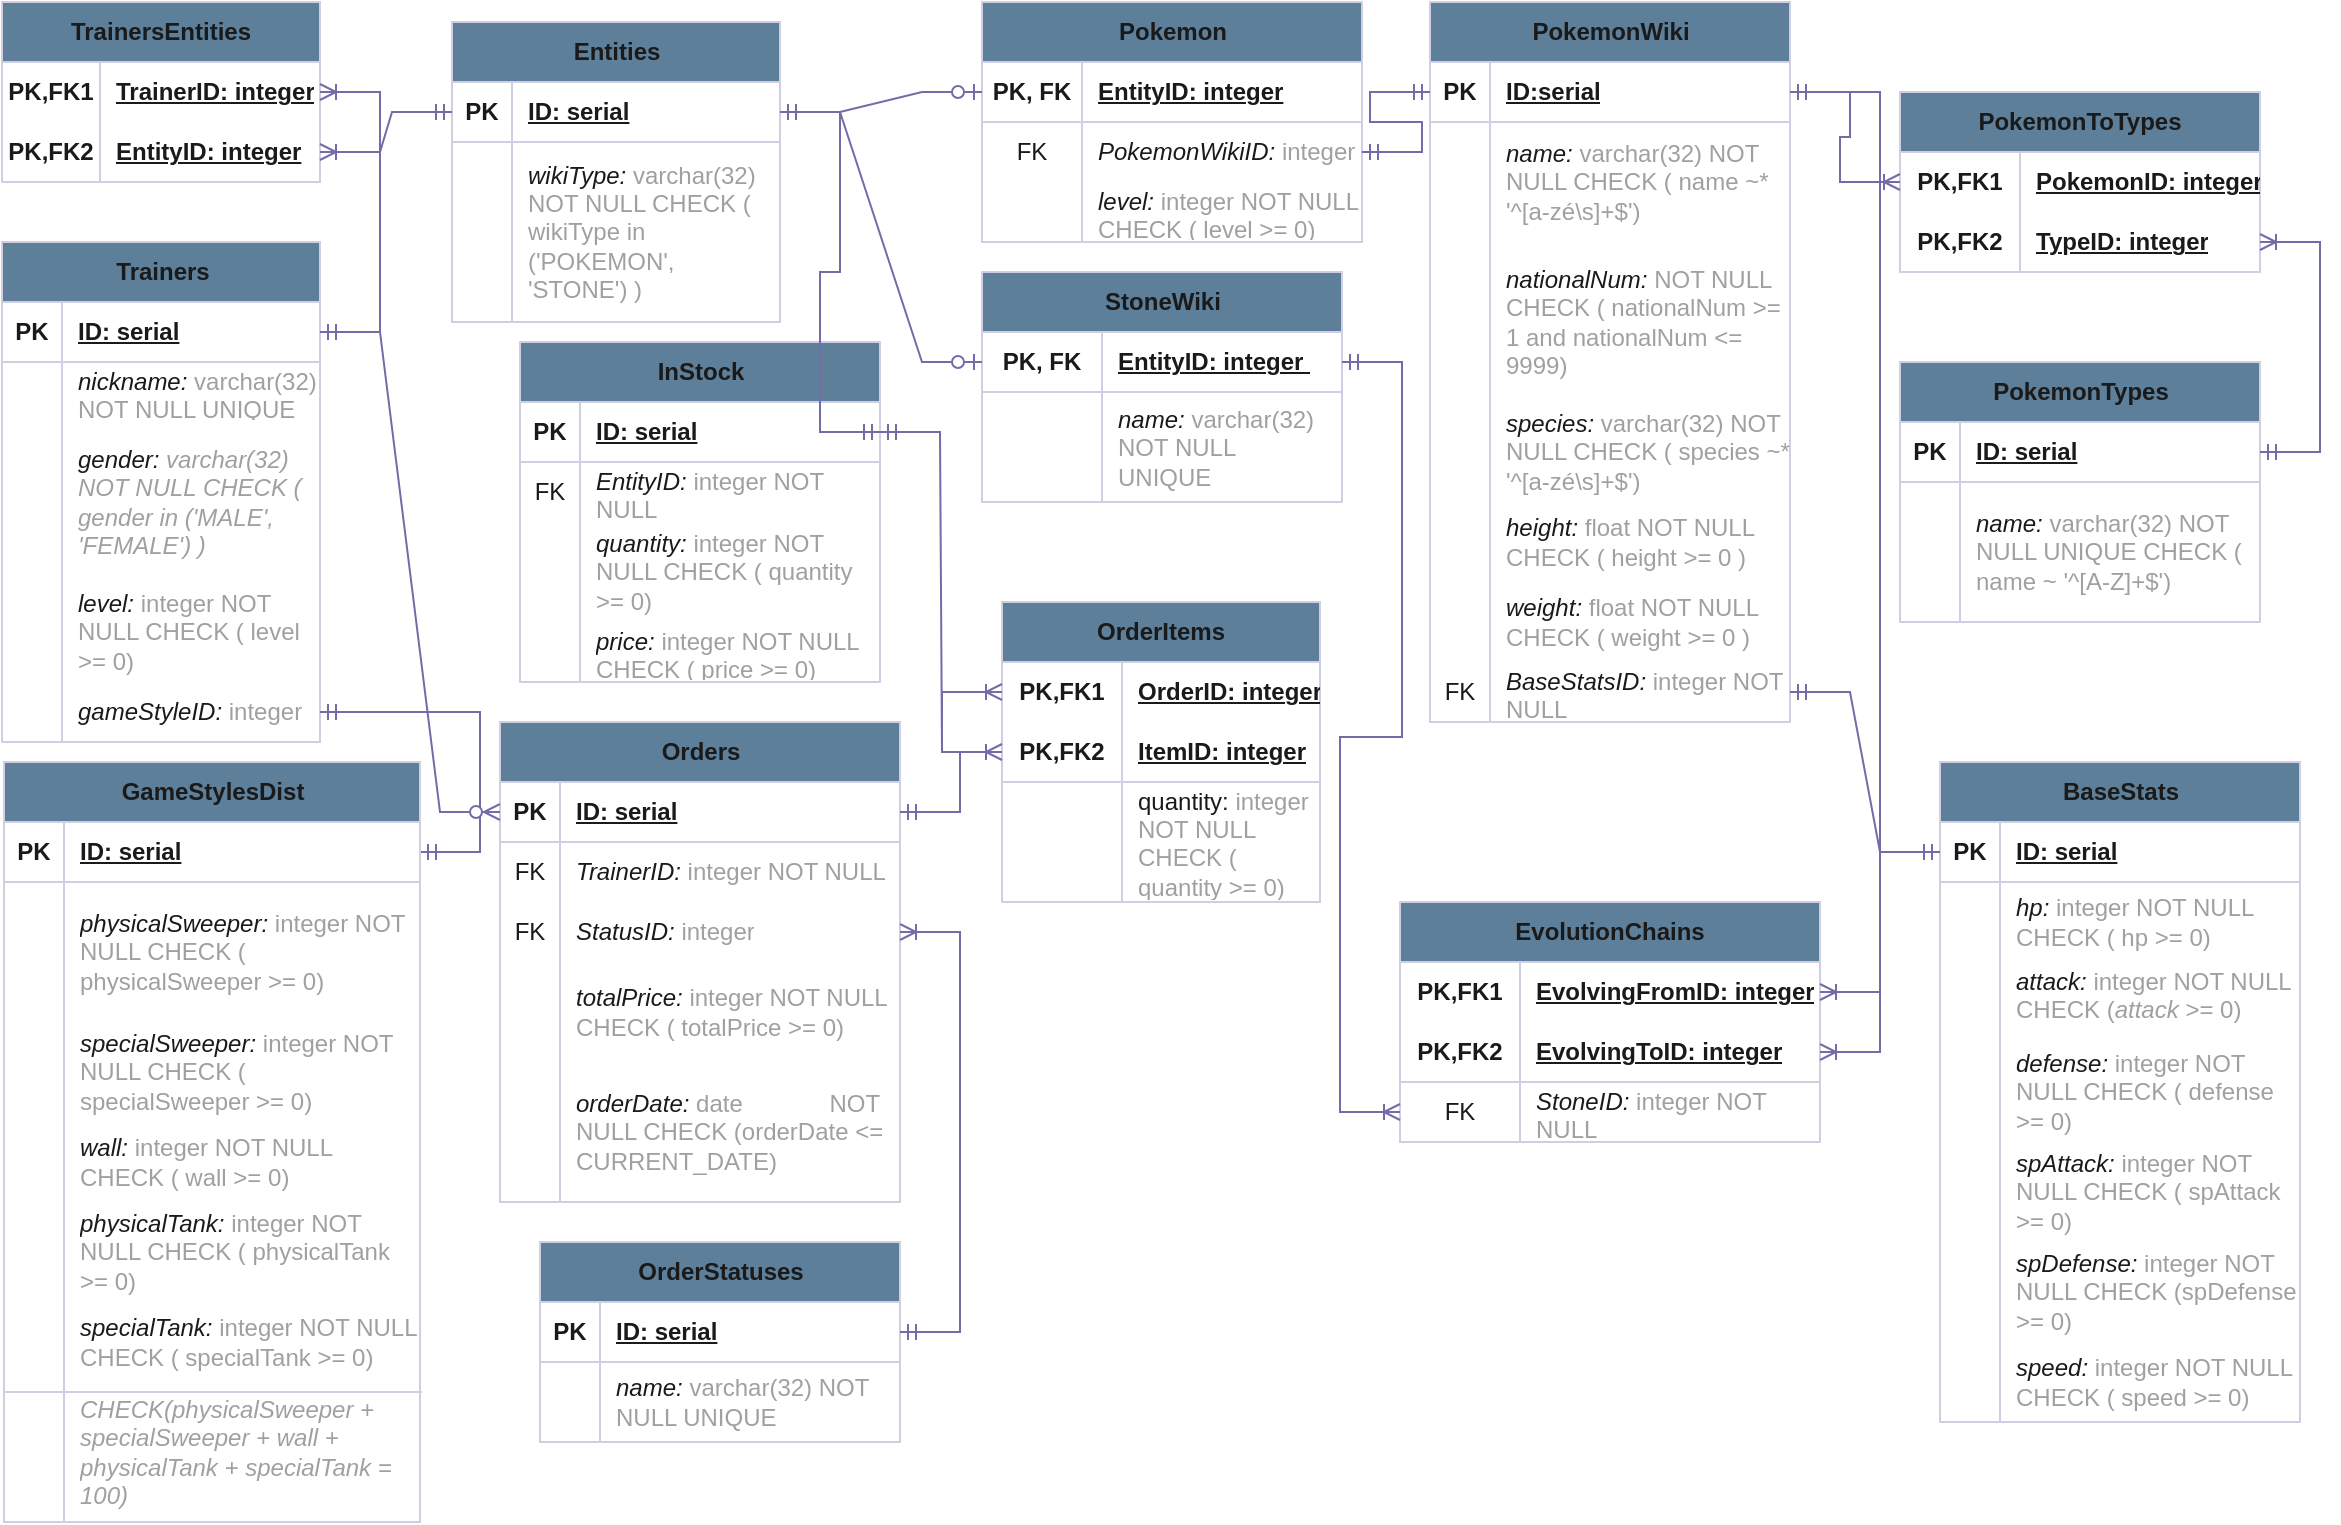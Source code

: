 <mxfile version="21.7.5" type="device">
  <diagram id="R2lEEEUBdFMjLlhIrx00" name="Page-1">
    <mxGraphModel dx="2904" dy="1322" grid="0" gridSize="10" guides="1" tooltips="1" connect="1" arrows="1" fold="1" page="1" pageScale="1" pageWidth="1169" pageHeight="827" background="#ffffff" math="0" shadow="0" extFonts="Permanent Marker^https://fonts.googleapis.com/css?family=Permanent+Marker">
      <root>
        <mxCell id="0" />
        <mxCell id="1" parent="0" />
        <mxCell id="jdBMBH9iCpjUCHstsH-d-1" value="Entities" style="shape=table;startSize=30;container=1;collapsible=1;childLayout=tableLayout;fixedRows=1;rowLines=0;fontStyle=1;align=center;resizeLast=1;html=1;labelBackgroundColor=none;fillColor=#5D7F99;strokeColor=#D0CEE2;fontColor=#1A1A1A;" parent="1" vertex="1">
          <mxGeometry x="-944" y="10" width="164" height="150" as="geometry" />
        </mxCell>
        <mxCell id="jdBMBH9iCpjUCHstsH-d-2" value="" style="shape=tableRow;horizontal=0;startSize=0;swimlaneHead=0;swimlaneBody=0;fillColor=none;collapsible=0;dropTarget=0;points=[[0,0.5],[1,0.5]];portConstraint=eastwest;top=0;left=0;right=0;bottom=1;labelBackgroundColor=none;strokeColor=#D0CEE2;fontColor=#1A1A1A;" parent="jdBMBH9iCpjUCHstsH-d-1" vertex="1">
          <mxGeometry y="30" width="164" height="30" as="geometry" />
        </mxCell>
        <mxCell id="jdBMBH9iCpjUCHstsH-d-3" value="PK" style="shape=partialRectangle;connectable=0;fillColor=none;top=0;left=0;bottom=0;right=0;fontStyle=1;overflow=hidden;whiteSpace=wrap;html=1;labelBackgroundColor=none;strokeColor=#D0CEE2;fontColor=#1A1A1A;" parent="jdBMBH9iCpjUCHstsH-d-2" vertex="1">
          <mxGeometry width="30" height="30" as="geometry">
            <mxRectangle width="30" height="30" as="alternateBounds" />
          </mxGeometry>
        </mxCell>
        <mxCell id="jdBMBH9iCpjUCHstsH-d-4" value="ID: serial" style="shape=partialRectangle;connectable=0;fillColor=none;top=0;left=0;bottom=0;right=0;align=left;spacingLeft=6;fontStyle=5;overflow=hidden;whiteSpace=wrap;html=1;labelBackgroundColor=none;strokeColor=#D0CEE2;fontColor=#1A1A1A;" parent="jdBMBH9iCpjUCHstsH-d-2" vertex="1">
          <mxGeometry x="30" width="134" height="30" as="geometry">
            <mxRectangle width="134" height="30" as="alternateBounds" />
          </mxGeometry>
        </mxCell>
        <mxCell id="jdBMBH9iCpjUCHstsH-d-5" value="" style="shape=tableRow;horizontal=0;startSize=0;swimlaneHead=0;swimlaneBody=0;fillColor=none;collapsible=0;dropTarget=0;points=[[0,0.5],[1,0.5]];portConstraint=eastwest;top=0;left=0;right=0;bottom=0;labelBackgroundColor=none;strokeColor=#D0CEE2;fontColor=#1A1A1A;" parent="jdBMBH9iCpjUCHstsH-d-1" vertex="1">
          <mxGeometry y="60" width="164" height="90" as="geometry" />
        </mxCell>
        <mxCell id="jdBMBH9iCpjUCHstsH-d-6" value="" style="shape=partialRectangle;connectable=0;fillColor=none;top=0;left=0;bottom=0;right=0;editable=1;overflow=hidden;whiteSpace=wrap;html=1;labelBackgroundColor=none;strokeColor=#D0CEE2;fontColor=#1A1A1A;" parent="jdBMBH9iCpjUCHstsH-d-5" vertex="1">
          <mxGeometry width="30" height="90" as="geometry">
            <mxRectangle width="30" height="90" as="alternateBounds" />
          </mxGeometry>
        </mxCell>
        <mxCell id="jdBMBH9iCpjUCHstsH-d-7" value="&lt;i&gt;wikiType:&lt;/i&gt;&amp;nbsp;&lt;font color=&quot;#a0a0a0&quot;&gt;varchar(32) NOT NULL CHECK ( wikiType in (&#39;POKEMON&#39;, &#39;STONE&#39;) )&lt;/font&gt;" style="shape=partialRectangle;connectable=0;fillColor=none;top=0;left=0;bottom=0;right=0;align=left;spacingLeft=6;overflow=hidden;whiteSpace=wrap;html=1;labelBackgroundColor=none;strokeColor=#D0CEE2;fontColor=#1A1A1A;" parent="jdBMBH9iCpjUCHstsH-d-5" vertex="1">
          <mxGeometry x="30" width="134" height="90" as="geometry">
            <mxRectangle width="134" height="90" as="alternateBounds" />
          </mxGeometry>
        </mxCell>
        <mxCell id="jdBMBH9iCpjUCHstsH-d-28" value="PokemonWiki" style="shape=table;startSize=30;container=1;collapsible=1;childLayout=tableLayout;fixedRows=1;rowLines=0;fontStyle=1;align=center;resizeLast=1;html=1;labelBackgroundColor=none;fillColor=#5D7F99;strokeColor=#D0CEE2;fontColor=#1A1A1A;" parent="1" vertex="1">
          <mxGeometry x="-455" width="180" height="360" as="geometry" />
        </mxCell>
        <mxCell id="jdBMBH9iCpjUCHstsH-d-29" value="" style="shape=tableRow;horizontal=0;startSize=0;swimlaneHead=0;swimlaneBody=0;fillColor=none;collapsible=0;dropTarget=0;points=[[0,0.5],[1,0.5]];portConstraint=eastwest;top=0;left=0;right=0;bottom=1;labelBackgroundColor=none;strokeColor=#D0CEE2;fontColor=#1A1A1A;" parent="jdBMBH9iCpjUCHstsH-d-28" vertex="1">
          <mxGeometry y="30" width="180" height="30" as="geometry" />
        </mxCell>
        <mxCell id="jdBMBH9iCpjUCHstsH-d-30" value="PK" style="shape=partialRectangle;connectable=0;fillColor=none;top=0;left=0;bottom=0;right=0;fontStyle=1;overflow=hidden;whiteSpace=wrap;html=1;labelBackgroundColor=none;strokeColor=#D0CEE2;fontColor=#1A1A1A;" parent="jdBMBH9iCpjUCHstsH-d-29" vertex="1">
          <mxGeometry width="30" height="30" as="geometry">
            <mxRectangle width="30" height="30" as="alternateBounds" />
          </mxGeometry>
        </mxCell>
        <mxCell id="jdBMBH9iCpjUCHstsH-d-31" value="ID:serial" style="shape=partialRectangle;connectable=0;fillColor=none;top=0;left=0;bottom=0;right=0;align=left;spacingLeft=6;fontStyle=5;overflow=hidden;whiteSpace=wrap;html=1;labelBackgroundColor=none;strokeColor=#D0CEE2;fontColor=#1A1A1A;" parent="jdBMBH9iCpjUCHstsH-d-29" vertex="1">
          <mxGeometry x="30" width="150" height="30" as="geometry">
            <mxRectangle width="150" height="30" as="alternateBounds" />
          </mxGeometry>
        </mxCell>
        <mxCell id="jdBMBH9iCpjUCHstsH-d-153" value="" style="shape=tableRow;horizontal=0;startSize=0;swimlaneHead=0;swimlaneBody=0;fillColor=none;collapsible=0;dropTarget=0;points=[[0,0.5],[1,0.5]];portConstraint=eastwest;top=0;left=0;right=0;bottom=0;labelBackgroundColor=none;strokeColor=#D0CEE2;fontColor=#1A1A1A;" parent="jdBMBH9iCpjUCHstsH-d-28" vertex="1">
          <mxGeometry y="60" width="180" height="60" as="geometry" />
        </mxCell>
        <mxCell id="jdBMBH9iCpjUCHstsH-d-154" value="" style="shape=partialRectangle;connectable=0;fillColor=none;top=0;left=0;bottom=0;right=0;editable=1;overflow=hidden;whiteSpace=wrap;html=1;labelBackgroundColor=none;strokeColor=#D0CEE2;fontColor=#1A1A1A;" parent="jdBMBH9iCpjUCHstsH-d-153" vertex="1">
          <mxGeometry width="30" height="60" as="geometry">
            <mxRectangle width="30" height="60" as="alternateBounds" />
          </mxGeometry>
        </mxCell>
        <mxCell id="jdBMBH9iCpjUCHstsH-d-155" value="&lt;i&gt;name:&lt;/i&gt;&amp;nbsp;&lt;font color=&quot;#a0a0a0&quot;&gt;varchar(32)&amp;nbsp;NOT NULL CHECK ( name ~* &#39;^[a-zé\s]+$&#39;)&lt;/font&gt;" style="shape=partialRectangle;connectable=0;fillColor=none;top=0;left=0;bottom=0;right=0;align=left;spacingLeft=6;overflow=hidden;whiteSpace=wrap;html=1;labelBackgroundColor=none;strokeColor=#D0CEE2;fontColor=#1A1A1A;" parent="jdBMBH9iCpjUCHstsH-d-153" vertex="1">
          <mxGeometry x="30" width="150" height="60" as="geometry">
            <mxRectangle width="150" height="60" as="alternateBounds" />
          </mxGeometry>
        </mxCell>
        <mxCell id="jdBMBH9iCpjUCHstsH-d-150" value="" style="shape=tableRow;horizontal=0;startSize=0;swimlaneHead=0;swimlaneBody=0;fillColor=none;collapsible=0;dropTarget=0;points=[[0,0.5],[1,0.5]];portConstraint=eastwest;top=0;left=0;right=0;bottom=0;labelBackgroundColor=none;strokeColor=#D0CEE2;fontColor=#1A1A1A;" parent="jdBMBH9iCpjUCHstsH-d-28" vertex="1">
          <mxGeometry y="120" width="180" height="80" as="geometry" />
        </mxCell>
        <mxCell id="jdBMBH9iCpjUCHstsH-d-151" value="" style="shape=partialRectangle;connectable=0;fillColor=none;top=0;left=0;bottom=0;right=0;editable=1;overflow=hidden;whiteSpace=wrap;html=1;labelBackgroundColor=none;strokeColor=#D0CEE2;fontColor=#1A1A1A;" parent="jdBMBH9iCpjUCHstsH-d-150" vertex="1">
          <mxGeometry width="30" height="80" as="geometry">
            <mxRectangle width="30" height="80" as="alternateBounds" />
          </mxGeometry>
        </mxCell>
        <mxCell id="jdBMBH9iCpjUCHstsH-d-152" value="&lt;i&gt;nationalNum:&lt;/i&gt;&amp;nbsp;&lt;font color=&quot;#a0a0a0&quot;&gt;NOT NULL CHECK ( nationalNum &amp;gt;= 1 and nationalNum &amp;lt;= 9999) &lt;/font&gt;" style="shape=partialRectangle;connectable=0;fillColor=none;top=0;left=0;bottom=0;right=0;align=left;spacingLeft=6;overflow=hidden;whiteSpace=wrap;html=1;labelBackgroundColor=none;strokeColor=#D0CEE2;fontColor=#1A1A1A;" parent="jdBMBH9iCpjUCHstsH-d-150" vertex="1">
          <mxGeometry x="30" width="150" height="80" as="geometry">
            <mxRectangle width="150" height="80" as="alternateBounds" />
          </mxGeometry>
        </mxCell>
        <mxCell id="jdBMBH9iCpjUCHstsH-d-32" value="" style="shape=tableRow;horizontal=0;startSize=0;swimlaneHead=0;swimlaneBody=0;fillColor=none;collapsible=0;dropTarget=0;points=[[0,0.5],[1,0.5]];portConstraint=eastwest;top=0;left=0;right=0;bottom=0;labelBackgroundColor=none;strokeColor=#D0CEE2;fontColor=#1A1A1A;" parent="jdBMBH9iCpjUCHstsH-d-28" vertex="1">
          <mxGeometry y="200" width="180" height="50" as="geometry" />
        </mxCell>
        <mxCell id="jdBMBH9iCpjUCHstsH-d-33" value="" style="shape=partialRectangle;connectable=0;fillColor=none;top=0;left=0;bottom=0;right=0;editable=1;overflow=hidden;whiteSpace=wrap;html=1;labelBackgroundColor=none;strokeColor=#D0CEE2;fontColor=#1A1A1A;" parent="jdBMBH9iCpjUCHstsH-d-32" vertex="1">
          <mxGeometry width="30" height="50" as="geometry">
            <mxRectangle width="30" height="50" as="alternateBounds" />
          </mxGeometry>
        </mxCell>
        <mxCell id="jdBMBH9iCpjUCHstsH-d-34" value="&lt;i&gt;species:&lt;/i&gt;&amp;nbsp;&lt;font color=&quot;#a0a0a0&quot;&gt;varchar(32)&amp;nbsp;NOT NULL CHECK ( species ~* &#39;^[a-zé\s]+$&#39;)&lt;/font&gt;" style="shape=partialRectangle;connectable=0;fillColor=none;top=0;left=0;bottom=0;right=0;align=left;spacingLeft=6;overflow=hidden;whiteSpace=wrap;html=1;labelBackgroundColor=none;strokeColor=#D0CEE2;fontColor=#1A1A1A;" parent="jdBMBH9iCpjUCHstsH-d-32" vertex="1">
          <mxGeometry x="30" width="150" height="50" as="geometry">
            <mxRectangle width="150" height="50" as="alternateBounds" />
          </mxGeometry>
        </mxCell>
        <mxCell id="jdBMBH9iCpjUCHstsH-d-156" value="" style="shape=tableRow;horizontal=0;startSize=0;swimlaneHead=0;swimlaneBody=0;fillColor=none;collapsible=0;dropTarget=0;points=[[0,0.5],[1,0.5]];portConstraint=eastwest;top=0;left=0;right=0;bottom=0;labelBackgroundColor=none;strokeColor=#D0CEE2;fontColor=#1A1A1A;" parent="jdBMBH9iCpjUCHstsH-d-28" vertex="1">
          <mxGeometry y="250" width="180" height="40" as="geometry" />
        </mxCell>
        <mxCell id="jdBMBH9iCpjUCHstsH-d-157" value="" style="shape=partialRectangle;connectable=0;fillColor=none;top=0;left=0;bottom=0;right=0;editable=1;overflow=hidden;whiteSpace=wrap;html=1;labelBackgroundColor=none;strokeColor=#D0CEE2;fontColor=#1A1A1A;" parent="jdBMBH9iCpjUCHstsH-d-156" vertex="1">
          <mxGeometry width="30" height="40" as="geometry">
            <mxRectangle width="30" height="40" as="alternateBounds" />
          </mxGeometry>
        </mxCell>
        <mxCell id="jdBMBH9iCpjUCHstsH-d-158" value="&lt;i&gt;height:&lt;/i&gt;&amp;nbsp;&lt;font color=&quot;#a0a0a0&quot;&gt;float&amp;nbsp;NOT NULL CHECK ( height &amp;gt;= 0 )&lt;/font&gt;" style="shape=partialRectangle;connectable=0;fillColor=none;top=0;left=0;bottom=0;right=0;align=left;spacingLeft=6;overflow=hidden;whiteSpace=wrap;html=1;labelBackgroundColor=none;strokeColor=#D0CEE2;fontColor=#1A1A1A;" parent="jdBMBH9iCpjUCHstsH-d-156" vertex="1">
          <mxGeometry x="30" width="150" height="40" as="geometry">
            <mxRectangle width="150" height="40" as="alternateBounds" />
          </mxGeometry>
        </mxCell>
        <mxCell id="jdBMBH9iCpjUCHstsH-d-159" value="" style="shape=tableRow;horizontal=0;startSize=0;swimlaneHead=0;swimlaneBody=0;fillColor=none;collapsible=0;dropTarget=0;points=[[0,0.5],[1,0.5]];portConstraint=eastwest;top=0;left=0;right=0;bottom=0;labelBackgroundColor=none;strokeColor=#D0CEE2;fontColor=#1A1A1A;" parent="jdBMBH9iCpjUCHstsH-d-28" vertex="1">
          <mxGeometry y="290" width="180" height="40" as="geometry" />
        </mxCell>
        <mxCell id="jdBMBH9iCpjUCHstsH-d-160" value="" style="shape=partialRectangle;connectable=0;fillColor=none;top=0;left=0;bottom=0;right=0;editable=1;overflow=hidden;whiteSpace=wrap;html=1;labelBackgroundColor=none;strokeColor=#D0CEE2;fontColor=#1A1A1A;" parent="jdBMBH9iCpjUCHstsH-d-159" vertex="1">
          <mxGeometry width="30" height="40" as="geometry">
            <mxRectangle width="30" height="40" as="alternateBounds" />
          </mxGeometry>
        </mxCell>
        <mxCell id="jdBMBH9iCpjUCHstsH-d-161" value="&lt;i&gt;weight: &lt;/i&gt;&lt;font color=&quot;#a0a0a0&quot;&gt;float&amp;nbsp;NOT NULL CHECK ( weight &amp;gt;= 0 )&lt;/font&gt;" style="shape=partialRectangle;connectable=0;fillColor=none;top=0;left=0;bottom=0;right=0;align=left;spacingLeft=6;overflow=hidden;whiteSpace=wrap;html=1;labelBackgroundColor=none;strokeColor=#D0CEE2;fontColor=#1A1A1A;" parent="jdBMBH9iCpjUCHstsH-d-159" vertex="1">
          <mxGeometry x="30" width="150" height="40" as="geometry">
            <mxRectangle width="150" height="40" as="alternateBounds" />
          </mxGeometry>
        </mxCell>
        <mxCell id="jdBMBH9iCpjUCHstsH-d-181" value="" style="shape=tableRow;horizontal=0;startSize=0;swimlaneHead=0;swimlaneBody=0;fillColor=none;collapsible=0;dropTarget=0;points=[[0,0.5],[1,0.5]];portConstraint=eastwest;top=0;left=0;right=0;bottom=0;labelBackgroundColor=none;strokeColor=#D0CEE2;fontColor=#1A1A1A;" parent="jdBMBH9iCpjUCHstsH-d-28" vertex="1">
          <mxGeometry y="330" width="180" height="30" as="geometry" />
        </mxCell>
        <mxCell id="jdBMBH9iCpjUCHstsH-d-182" value="FK" style="shape=partialRectangle;connectable=0;fillColor=none;top=0;left=0;bottom=0;right=0;editable=1;overflow=hidden;whiteSpace=wrap;html=1;labelBackgroundColor=none;strokeColor=#D0CEE2;fontColor=#1A1A1A;" parent="jdBMBH9iCpjUCHstsH-d-181" vertex="1">
          <mxGeometry width="30" height="30" as="geometry">
            <mxRectangle width="30" height="30" as="alternateBounds" />
          </mxGeometry>
        </mxCell>
        <mxCell id="jdBMBH9iCpjUCHstsH-d-183" value="&lt;i&gt;BaseStatsID:&amp;nbsp;&lt;/i&gt;&lt;font color=&quot;#a0a0a0&quot;&gt;integer NOT NULL&lt;/font&gt;" style="shape=partialRectangle;connectable=0;fillColor=none;top=0;left=0;bottom=0;right=0;align=left;spacingLeft=6;overflow=hidden;whiteSpace=wrap;html=1;labelBackgroundColor=none;strokeColor=#D0CEE2;fontColor=#1A1A1A;" parent="jdBMBH9iCpjUCHstsH-d-181" vertex="1">
          <mxGeometry x="30" width="150" height="30" as="geometry">
            <mxRectangle width="150" height="30" as="alternateBounds" />
          </mxGeometry>
        </mxCell>
        <mxCell id="jdBMBH9iCpjUCHstsH-d-54" value="PokemonToTypes" style="shape=table;startSize=30;container=1;collapsible=1;childLayout=tableLayout;fixedRows=1;rowLines=0;fontStyle=1;align=center;resizeLast=1;html=1;whiteSpace=wrap;labelBackgroundColor=none;fillColor=#5D7F99;strokeColor=#D0CEE2;fontColor=#1A1A1A;" parent="1" vertex="1">
          <mxGeometry x="-220" y="45" width="180.0" height="90" as="geometry" />
        </mxCell>
        <mxCell id="jdBMBH9iCpjUCHstsH-d-55" value="" style="shape=tableRow;horizontal=0;startSize=0;swimlaneHead=0;swimlaneBody=0;fillColor=none;collapsible=0;dropTarget=0;points=[[0,0.5],[1,0.5]];portConstraint=eastwest;top=0;left=0;right=0;bottom=0;html=1;labelBackgroundColor=none;strokeColor=#D0CEE2;fontColor=#1A1A1A;" parent="jdBMBH9iCpjUCHstsH-d-54" vertex="1">
          <mxGeometry y="30" width="180.0" height="30" as="geometry" />
        </mxCell>
        <mxCell id="jdBMBH9iCpjUCHstsH-d-56" value="PK,FK1" style="shape=partialRectangle;connectable=0;fillColor=none;top=0;left=0;bottom=0;right=0;fontStyle=1;overflow=hidden;html=1;whiteSpace=wrap;labelBackgroundColor=none;strokeColor=#D0CEE2;fontColor=#1A1A1A;" parent="jdBMBH9iCpjUCHstsH-d-55" vertex="1">
          <mxGeometry width="60" height="30" as="geometry">
            <mxRectangle width="60" height="30" as="alternateBounds" />
          </mxGeometry>
        </mxCell>
        <mxCell id="jdBMBH9iCpjUCHstsH-d-57" value="PokemonID:&amp;nbsp;integer" style="shape=partialRectangle;connectable=0;fillColor=none;top=0;left=0;bottom=0;right=0;align=left;spacingLeft=6;fontStyle=5;overflow=hidden;html=1;whiteSpace=wrap;labelBackgroundColor=none;strokeColor=#D0CEE2;fontColor=#1A1A1A;" parent="jdBMBH9iCpjUCHstsH-d-55" vertex="1">
          <mxGeometry x="60" width="120.0" height="30" as="geometry">
            <mxRectangle width="120.0" height="30" as="alternateBounds" />
          </mxGeometry>
        </mxCell>
        <mxCell id="jdBMBH9iCpjUCHstsH-d-58" value="" style="shape=tableRow;horizontal=0;startSize=0;swimlaneHead=0;swimlaneBody=0;fillColor=none;collapsible=0;dropTarget=0;points=[[0,0.5],[1,0.5]];portConstraint=eastwest;top=0;left=0;right=0;bottom=1;html=1;labelBackgroundColor=none;strokeColor=#D0CEE2;fontColor=#1A1A1A;" parent="jdBMBH9iCpjUCHstsH-d-54" vertex="1">
          <mxGeometry y="60" width="180.0" height="30" as="geometry" />
        </mxCell>
        <mxCell id="jdBMBH9iCpjUCHstsH-d-59" value="PK,FK2" style="shape=partialRectangle;connectable=0;fillColor=none;top=0;left=0;bottom=0;right=0;fontStyle=1;overflow=hidden;html=1;whiteSpace=wrap;labelBackgroundColor=none;strokeColor=#D0CEE2;fontColor=#1A1A1A;" parent="jdBMBH9iCpjUCHstsH-d-58" vertex="1">
          <mxGeometry width="60" height="30" as="geometry">
            <mxRectangle width="60" height="30" as="alternateBounds" />
          </mxGeometry>
        </mxCell>
        <mxCell id="jdBMBH9iCpjUCHstsH-d-60" value="TypeID:&amp;nbsp;integer" style="shape=partialRectangle;connectable=0;fillColor=none;top=0;left=0;bottom=0;right=0;align=left;spacingLeft=6;fontStyle=5;overflow=hidden;html=1;whiteSpace=wrap;labelBackgroundColor=none;strokeColor=#D0CEE2;fontColor=#1A1A1A;" parent="jdBMBH9iCpjUCHstsH-d-58" vertex="1">
          <mxGeometry x="60" width="120.0" height="30" as="geometry">
            <mxRectangle width="120.0" height="30" as="alternateBounds" />
          </mxGeometry>
        </mxCell>
        <mxCell id="jdBMBH9iCpjUCHstsH-d-67" value="PokemonTypes" style="shape=table;startSize=30;container=1;collapsible=1;childLayout=tableLayout;fixedRows=1;rowLines=0;fontStyle=1;align=center;resizeLast=1;html=1;labelBackgroundColor=none;fillColor=#5D7F99;strokeColor=#D0CEE2;fontColor=#1A1A1A;" parent="1" vertex="1">
          <mxGeometry x="-220" y="180" width="180" height="130" as="geometry" />
        </mxCell>
        <mxCell id="jdBMBH9iCpjUCHstsH-d-68" value="" style="shape=tableRow;horizontal=0;startSize=0;swimlaneHead=0;swimlaneBody=0;fillColor=none;collapsible=0;dropTarget=0;points=[[0,0.5],[1,0.5]];portConstraint=eastwest;top=0;left=0;right=0;bottom=1;labelBackgroundColor=none;strokeColor=#D0CEE2;fontColor=#1A1A1A;" parent="jdBMBH9iCpjUCHstsH-d-67" vertex="1">
          <mxGeometry y="30" width="180" height="30" as="geometry" />
        </mxCell>
        <mxCell id="jdBMBH9iCpjUCHstsH-d-69" value="PK" style="shape=partialRectangle;connectable=0;fillColor=none;top=0;left=0;bottom=0;right=0;fontStyle=1;overflow=hidden;whiteSpace=wrap;html=1;labelBackgroundColor=none;strokeColor=#D0CEE2;fontColor=#1A1A1A;" parent="jdBMBH9iCpjUCHstsH-d-68" vertex="1">
          <mxGeometry width="30" height="30" as="geometry">
            <mxRectangle width="30" height="30" as="alternateBounds" />
          </mxGeometry>
        </mxCell>
        <mxCell id="jdBMBH9iCpjUCHstsH-d-70" value="ID:&amp;nbsp;serial" style="shape=partialRectangle;connectable=0;fillColor=none;top=0;left=0;bottom=0;right=0;align=left;spacingLeft=6;fontStyle=5;overflow=hidden;whiteSpace=wrap;html=1;labelBackgroundColor=none;strokeColor=#D0CEE2;fontColor=#1A1A1A;" parent="jdBMBH9iCpjUCHstsH-d-68" vertex="1">
          <mxGeometry x="30" width="150" height="30" as="geometry">
            <mxRectangle width="150" height="30" as="alternateBounds" />
          </mxGeometry>
        </mxCell>
        <mxCell id="jdBMBH9iCpjUCHstsH-d-71" value="" style="shape=tableRow;horizontal=0;startSize=0;swimlaneHead=0;swimlaneBody=0;fillColor=none;collapsible=0;dropTarget=0;points=[[0,0.5],[1,0.5]];portConstraint=eastwest;top=0;left=0;right=0;bottom=0;labelBackgroundColor=none;strokeColor=#D0CEE2;fontColor=#1A1A1A;" parent="jdBMBH9iCpjUCHstsH-d-67" vertex="1">
          <mxGeometry y="60" width="180" height="70" as="geometry" />
        </mxCell>
        <mxCell id="jdBMBH9iCpjUCHstsH-d-72" value="" style="shape=partialRectangle;connectable=0;fillColor=none;top=0;left=0;bottom=0;right=0;editable=1;overflow=hidden;whiteSpace=wrap;html=1;labelBackgroundColor=none;strokeColor=#D0CEE2;fontColor=#1A1A1A;" parent="jdBMBH9iCpjUCHstsH-d-71" vertex="1">
          <mxGeometry width="30" height="70" as="geometry">
            <mxRectangle width="30" height="70" as="alternateBounds" />
          </mxGeometry>
        </mxCell>
        <mxCell id="jdBMBH9iCpjUCHstsH-d-73" value="&lt;i&gt;name:&amp;nbsp;&lt;/i&gt;&lt;font color=&quot;#a0a0a0&quot;&gt;varchar(32) NOT NULL UNIQUE CHECK ( name ~ &#39;^[A-Z]+$&#39;)&lt;/font&gt;" style="shape=partialRectangle;connectable=0;fillColor=none;top=0;left=0;bottom=0;right=0;align=left;spacingLeft=6;overflow=hidden;whiteSpace=wrap;html=1;labelBackgroundColor=none;strokeColor=#D0CEE2;fontColor=#1A1A1A;" parent="jdBMBH9iCpjUCHstsH-d-71" vertex="1">
          <mxGeometry x="30" width="150" height="70" as="geometry">
            <mxRectangle width="150" height="70" as="alternateBounds" />
          </mxGeometry>
        </mxCell>
        <mxCell id="jdBMBH9iCpjUCHstsH-d-80" value="" style="edgeStyle=entityRelationEdgeStyle;fontSize=12;html=1;endArrow=ERoneToMany;startArrow=ERmandOne;rounded=0;exitX=1;exitY=0.5;exitDx=0;exitDy=0;entryX=0;entryY=0.5;entryDx=0;entryDy=0;labelBackgroundColor=none;strokeColor=#736CA8;fontColor=default;" parent="1" source="jdBMBH9iCpjUCHstsH-d-29" target="jdBMBH9iCpjUCHstsH-d-55" edge="1">
          <mxGeometry width="100" height="100" relative="1" as="geometry">
            <mxPoint x="-89" y="420" as="sourcePoint" />
            <mxPoint x="11" y="320" as="targetPoint" />
          </mxGeometry>
        </mxCell>
        <mxCell id="jdBMBH9iCpjUCHstsH-d-81" value="" style="edgeStyle=entityRelationEdgeStyle;fontSize=12;html=1;endArrow=ERoneToMany;startArrow=ERmandOne;rounded=0;labelBackgroundColor=none;strokeColor=#736CA8;fontColor=default;" parent="1" source="jdBMBH9iCpjUCHstsH-d-68" target="jdBMBH9iCpjUCHstsH-d-58" edge="1">
          <mxGeometry width="100" height="100" relative="1" as="geometry">
            <mxPoint x="-30" y="225" as="sourcePoint" />
            <mxPoint x="111" y="300" as="targetPoint" />
          </mxGeometry>
        </mxCell>
        <mxCell id="jdBMBH9iCpjUCHstsH-d-82" value="Pokemon" style="shape=table;startSize=30;container=1;collapsible=1;childLayout=tableLayout;fixedRows=1;rowLines=0;fontStyle=1;align=center;resizeLast=1;html=1;labelBackgroundColor=none;fillColor=#5D7F99;strokeColor=#D0CEE2;fontColor=#1A1A1A;" parent="1" vertex="1">
          <mxGeometry x="-679" width="190" height="120" as="geometry" />
        </mxCell>
        <mxCell id="jdBMBH9iCpjUCHstsH-d-83" value="" style="shape=tableRow;horizontal=0;startSize=0;swimlaneHead=0;swimlaneBody=0;fillColor=none;collapsible=0;dropTarget=0;points=[[0,0.5],[1,0.5]];portConstraint=eastwest;top=0;left=0;right=0;bottom=1;labelBackgroundColor=none;strokeColor=#D0CEE2;fontColor=#1A1A1A;" parent="jdBMBH9iCpjUCHstsH-d-82" vertex="1">
          <mxGeometry y="30" width="190" height="30" as="geometry" />
        </mxCell>
        <mxCell id="jdBMBH9iCpjUCHstsH-d-84" value="PK, FK" style="shape=partialRectangle;connectable=0;fillColor=none;top=0;left=0;bottom=0;right=0;fontStyle=1;overflow=hidden;whiteSpace=wrap;html=1;labelBackgroundColor=none;strokeColor=#D0CEE2;fontColor=#1A1A1A;" parent="jdBMBH9iCpjUCHstsH-d-83" vertex="1">
          <mxGeometry width="50" height="30" as="geometry">
            <mxRectangle width="50" height="30" as="alternateBounds" />
          </mxGeometry>
        </mxCell>
        <mxCell id="jdBMBH9iCpjUCHstsH-d-85" value="EntityID:&amp;nbsp;integer" style="shape=partialRectangle;connectable=0;fillColor=none;top=0;left=0;bottom=0;right=0;align=left;spacingLeft=6;fontStyle=5;overflow=hidden;whiteSpace=wrap;html=1;labelBackgroundColor=none;strokeColor=#D0CEE2;fontColor=#1A1A1A;" parent="jdBMBH9iCpjUCHstsH-d-83" vertex="1">
          <mxGeometry x="50" width="140" height="30" as="geometry">
            <mxRectangle width="140" height="30" as="alternateBounds" />
          </mxGeometry>
        </mxCell>
        <mxCell id="jdBMBH9iCpjUCHstsH-d-86" value="" style="shape=tableRow;horizontal=0;startSize=0;swimlaneHead=0;swimlaneBody=0;fillColor=none;collapsible=0;dropTarget=0;points=[[0,0.5],[1,0.5]];portConstraint=eastwest;top=0;left=0;right=0;bottom=0;labelBackgroundColor=none;strokeColor=#D0CEE2;fontColor=#1A1A1A;" parent="jdBMBH9iCpjUCHstsH-d-82" vertex="1">
          <mxGeometry y="60" width="190" height="30" as="geometry" />
        </mxCell>
        <mxCell id="jdBMBH9iCpjUCHstsH-d-87" value="FK" style="shape=partialRectangle;connectable=0;fillColor=none;top=0;left=0;bottom=0;right=0;editable=1;overflow=hidden;whiteSpace=wrap;html=1;labelBackgroundColor=none;strokeColor=#D0CEE2;fontColor=#1A1A1A;" parent="jdBMBH9iCpjUCHstsH-d-86" vertex="1">
          <mxGeometry width="50" height="30" as="geometry">
            <mxRectangle width="50" height="30" as="alternateBounds" />
          </mxGeometry>
        </mxCell>
        <mxCell id="jdBMBH9iCpjUCHstsH-d-88" value="&lt;i&gt;PokemonWikiID:&lt;/i&gt;&amp;nbsp;&lt;font color=&quot;#a0a0a0&quot;&gt;integer&lt;/font&gt;" style="shape=partialRectangle;connectable=0;fillColor=none;top=0;left=0;bottom=0;right=0;align=left;spacingLeft=6;overflow=hidden;whiteSpace=wrap;html=1;labelBackgroundColor=none;strokeColor=#D0CEE2;fontColor=#1A1A1A;" parent="jdBMBH9iCpjUCHstsH-d-86" vertex="1">
          <mxGeometry x="50" width="140" height="30" as="geometry">
            <mxRectangle width="140" height="30" as="alternateBounds" />
          </mxGeometry>
        </mxCell>
        <mxCell id="jdBMBH9iCpjUCHstsH-d-89" value="" style="shape=tableRow;horizontal=0;startSize=0;swimlaneHead=0;swimlaneBody=0;fillColor=none;collapsible=0;dropTarget=0;points=[[0,0.5],[1,0.5]];portConstraint=eastwest;top=0;left=0;right=0;bottom=0;labelBackgroundColor=none;strokeColor=#D0CEE2;fontColor=#1A1A1A;" parent="jdBMBH9iCpjUCHstsH-d-82" vertex="1">
          <mxGeometry y="90" width="190" height="30" as="geometry" />
        </mxCell>
        <mxCell id="jdBMBH9iCpjUCHstsH-d-90" value="" style="shape=partialRectangle;connectable=0;fillColor=none;top=0;left=0;bottom=0;right=0;editable=1;overflow=hidden;whiteSpace=wrap;html=1;labelBackgroundColor=none;strokeColor=#D0CEE2;fontColor=#1A1A1A;" parent="jdBMBH9iCpjUCHstsH-d-89" vertex="1">
          <mxGeometry width="50" height="30" as="geometry">
            <mxRectangle width="50" height="30" as="alternateBounds" />
          </mxGeometry>
        </mxCell>
        <mxCell id="jdBMBH9iCpjUCHstsH-d-91" value="&lt;i&gt;level:&lt;/i&gt;&amp;nbsp;&lt;font color=&quot;#a0a0a0&quot;&gt;integer NOT NULL CHECK ( level &amp;gt;= 0)&lt;/font&gt;" style="shape=partialRectangle;connectable=0;fillColor=none;top=0;left=0;bottom=0;right=0;align=left;spacingLeft=6;overflow=hidden;whiteSpace=wrap;html=1;labelBackgroundColor=none;strokeColor=#D0CEE2;fontColor=#1A1A1A;" parent="jdBMBH9iCpjUCHstsH-d-89" vertex="1">
          <mxGeometry x="50" width="140" height="30" as="geometry">
            <mxRectangle width="140" height="30" as="alternateBounds" />
          </mxGeometry>
        </mxCell>
        <mxCell id="jdBMBH9iCpjUCHstsH-d-95" value="BaseStats" style="shape=table;startSize=30;container=1;collapsible=1;childLayout=tableLayout;fixedRows=1;rowLines=0;fontStyle=1;align=center;resizeLast=1;html=1;labelBackgroundColor=none;fillColor=#5D7F99;strokeColor=#D0CEE2;fontColor=#1A1A1A;" parent="1" vertex="1">
          <mxGeometry x="-200" y="380" width="180" height="330" as="geometry" />
        </mxCell>
        <mxCell id="jdBMBH9iCpjUCHstsH-d-96" value="" style="shape=tableRow;horizontal=0;startSize=0;swimlaneHead=0;swimlaneBody=0;fillColor=none;collapsible=0;dropTarget=0;points=[[0,0.5],[1,0.5]];portConstraint=eastwest;top=0;left=0;right=0;bottom=1;labelBackgroundColor=none;strokeColor=#D0CEE2;fontColor=#1A1A1A;" parent="jdBMBH9iCpjUCHstsH-d-95" vertex="1">
          <mxGeometry y="30" width="180" height="30" as="geometry" />
        </mxCell>
        <mxCell id="jdBMBH9iCpjUCHstsH-d-97" value="PK" style="shape=partialRectangle;connectable=0;fillColor=none;top=0;left=0;bottom=0;right=0;fontStyle=1;overflow=hidden;whiteSpace=wrap;html=1;labelBackgroundColor=none;strokeColor=#D0CEE2;fontColor=#1A1A1A;" parent="jdBMBH9iCpjUCHstsH-d-96" vertex="1">
          <mxGeometry width="30" height="30" as="geometry">
            <mxRectangle width="30" height="30" as="alternateBounds" />
          </mxGeometry>
        </mxCell>
        <mxCell id="jdBMBH9iCpjUCHstsH-d-98" value="ID:&amp;nbsp;serial" style="shape=partialRectangle;connectable=0;fillColor=none;top=0;left=0;bottom=0;right=0;align=left;spacingLeft=6;fontStyle=5;overflow=hidden;whiteSpace=wrap;html=1;labelBackgroundColor=none;strokeColor=#D0CEE2;fontColor=#1A1A1A;" parent="jdBMBH9iCpjUCHstsH-d-96" vertex="1">
          <mxGeometry x="30" width="150" height="30" as="geometry">
            <mxRectangle width="150" height="30" as="alternateBounds" />
          </mxGeometry>
        </mxCell>
        <mxCell id="jdBMBH9iCpjUCHstsH-d-99" value="" style="shape=tableRow;horizontal=0;startSize=0;swimlaneHead=0;swimlaneBody=0;fillColor=none;collapsible=0;dropTarget=0;points=[[0,0.5],[1,0.5]];portConstraint=eastwest;top=0;left=0;right=0;bottom=0;labelBackgroundColor=none;strokeColor=#D0CEE2;fontColor=#1A1A1A;" parent="jdBMBH9iCpjUCHstsH-d-95" vertex="1">
          <mxGeometry y="60" width="180" height="40" as="geometry" />
        </mxCell>
        <mxCell id="jdBMBH9iCpjUCHstsH-d-100" value="" style="shape=partialRectangle;connectable=0;fillColor=none;top=0;left=0;bottom=0;right=0;editable=1;overflow=hidden;whiteSpace=wrap;html=1;labelBackgroundColor=none;strokeColor=#D0CEE2;fontColor=#1A1A1A;" parent="jdBMBH9iCpjUCHstsH-d-99" vertex="1">
          <mxGeometry width="30" height="40" as="geometry">
            <mxRectangle width="30" height="40" as="alternateBounds" />
          </mxGeometry>
        </mxCell>
        <mxCell id="jdBMBH9iCpjUCHstsH-d-101" value="&lt;i&gt;hp:&amp;nbsp;&lt;/i&gt;&lt;font color=&quot;#a0a0a0&quot;&gt;integer NOT NULL CHECK ( hp &amp;gt;= 0)&lt;/font&gt;" style="shape=partialRectangle;connectable=0;fillColor=none;top=0;left=0;bottom=0;right=0;align=left;spacingLeft=6;overflow=hidden;whiteSpace=wrap;html=1;labelBackgroundColor=none;strokeColor=#D0CEE2;fontColor=#1A1A1A;" parent="jdBMBH9iCpjUCHstsH-d-99" vertex="1">
          <mxGeometry x="30" width="150" height="40" as="geometry">
            <mxRectangle width="150" height="40" as="alternateBounds" />
          </mxGeometry>
        </mxCell>
        <mxCell id="jdBMBH9iCpjUCHstsH-d-102" value="" style="shape=tableRow;horizontal=0;startSize=0;swimlaneHead=0;swimlaneBody=0;fillColor=none;collapsible=0;dropTarget=0;points=[[0,0.5],[1,0.5]];portConstraint=eastwest;top=0;left=0;right=0;bottom=0;labelBackgroundColor=none;strokeColor=#D0CEE2;fontColor=#1A1A1A;" parent="jdBMBH9iCpjUCHstsH-d-95" vertex="1">
          <mxGeometry y="100" width="180" height="40" as="geometry" />
        </mxCell>
        <mxCell id="jdBMBH9iCpjUCHstsH-d-103" value="" style="shape=partialRectangle;connectable=0;fillColor=none;top=0;left=0;bottom=0;right=0;editable=1;overflow=hidden;whiteSpace=wrap;html=1;labelBackgroundColor=none;strokeColor=#D0CEE2;fontColor=#1A1A1A;" parent="jdBMBH9iCpjUCHstsH-d-102" vertex="1">
          <mxGeometry width="30" height="40" as="geometry">
            <mxRectangle width="30" height="40" as="alternateBounds" />
          </mxGeometry>
        </mxCell>
        <mxCell id="jdBMBH9iCpjUCHstsH-d-104" value="&lt;i&gt;attack: &lt;/i&gt;&lt;font color=&quot;#a0a0a0&quot;&gt;integer NOT NULL CHECK (&lt;i&gt;attack&lt;/i&gt;&amp;nbsp;&amp;gt;= 0)&lt;/font&gt;&lt;br&gt;&lt;i&gt;&amp;nbsp;&lt;/i&gt;" style="shape=partialRectangle;connectable=0;fillColor=none;top=0;left=0;bottom=0;right=0;align=left;spacingLeft=6;overflow=hidden;whiteSpace=wrap;html=1;labelBackgroundColor=none;strokeColor=#D0CEE2;fontColor=#1A1A1A;" parent="jdBMBH9iCpjUCHstsH-d-102" vertex="1">
          <mxGeometry x="30" width="150" height="40" as="geometry">
            <mxRectangle width="150" height="40" as="alternateBounds" />
          </mxGeometry>
        </mxCell>
        <mxCell id="jdBMBH9iCpjUCHstsH-d-105" value="" style="shape=tableRow;horizontal=0;startSize=0;swimlaneHead=0;swimlaneBody=0;fillColor=none;collapsible=0;dropTarget=0;points=[[0,0.5],[1,0.5]];portConstraint=eastwest;top=0;left=0;right=0;bottom=0;labelBackgroundColor=none;strokeColor=#D0CEE2;fontColor=#1A1A1A;" parent="jdBMBH9iCpjUCHstsH-d-95" vertex="1">
          <mxGeometry y="140" width="180" height="50" as="geometry" />
        </mxCell>
        <mxCell id="jdBMBH9iCpjUCHstsH-d-106" value="" style="shape=partialRectangle;connectable=0;fillColor=none;top=0;left=0;bottom=0;right=0;editable=1;overflow=hidden;whiteSpace=wrap;html=1;labelBackgroundColor=none;strokeColor=#D0CEE2;fontColor=#1A1A1A;" parent="jdBMBH9iCpjUCHstsH-d-105" vertex="1">
          <mxGeometry width="30" height="50" as="geometry">
            <mxRectangle width="30" height="50" as="alternateBounds" />
          </mxGeometry>
        </mxCell>
        <mxCell id="jdBMBH9iCpjUCHstsH-d-107" value="&lt;i&gt;defense:&amp;nbsp;&lt;/i&gt;&lt;font color=&quot;#a0a0a0&quot;&gt;integer NOT NULL CHECK ( defense &amp;gt;= 0)&lt;/font&gt;" style="shape=partialRectangle;connectable=0;fillColor=none;top=0;left=0;bottom=0;right=0;align=left;spacingLeft=6;overflow=hidden;whiteSpace=wrap;html=1;labelBackgroundColor=none;strokeColor=#D0CEE2;fontColor=#1A1A1A;" parent="jdBMBH9iCpjUCHstsH-d-105" vertex="1">
          <mxGeometry x="30" width="150" height="50" as="geometry">
            <mxRectangle width="150" height="50" as="alternateBounds" />
          </mxGeometry>
        </mxCell>
        <mxCell id="jdBMBH9iCpjUCHstsH-d-109" value="" style="shape=tableRow;horizontal=0;startSize=0;swimlaneHead=0;swimlaneBody=0;fillColor=none;collapsible=0;dropTarget=0;points=[[0,0.5],[1,0.5]];portConstraint=eastwest;top=0;left=0;right=0;bottom=0;labelBackgroundColor=none;strokeColor=#D0CEE2;fontColor=#1A1A1A;" parent="jdBMBH9iCpjUCHstsH-d-95" vertex="1">
          <mxGeometry y="190" width="180" height="50" as="geometry" />
        </mxCell>
        <mxCell id="jdBMBH9iCpjUCHstsH-d-110" value="" style="shape=partialRectangle;connectable=0;fillColor=none;top=0;left=0;bottom=0;right=0;editable=1;overflow=hidden;whiteSpace=wrap;html=1;labelBackgroundColor=none;strokeColor=#D0CEE2;fontColor=#1A1A1A;" parent="jdBMBH9iCpjUCHstsH-d-109" vertex="1">
          <mxGeometry width="30" height="50" as="geometry">
            <mxRectangle width="30" height="50" as="alternateBounds" />
          </mxGeometry>
        </mxCell>
        <mxCell id="jdBMBH9iCpjUCHstsH-d-111" value="&lt;i&gt;spAttack:&amp;nbsp;&lt;/i&gt;&lt;font style=&quot;&quot; color=&quot;#a0a0a0&quot;&gt;integer NOT NULL CHECK ( spAttack &amp;gt;= 0)&lt;/font&gt;" style="shape=partialRectangle;connectable=0;fillColor=none;top=0;left=0;bottom=0;right=0;align=left;spacingLeft=6;overflow=hidden;whiteSpace=wrap;html=1;labelBackgroundColor=none;strokeColor=#D0CEE2;fontColor=#1A1A1A;" parent="jdBMBH9iCpjUCHstsH-d-109" vertex="1">
          <mxGeometry x="30" width="150" height="50" as="geometry">
            <mxRectangle width="150" height="50" as="alternateBounds" />
          </mxGeometry>
        </mxCell>
        <mxCell id="jdBMBH9iCpjUCHstsH-d-112" value="" style="shape=tableRow;horizontal=0;startSize=0;swimlaneHead=0;swimlaneBody=0;fillColor=none;collapsible=0;dropTarget=0;points=[[0,0.5],[1,0.5]];portConstraint=eastwest;top=0;left=0;right=0;bottom=0;labelBackgroundColor=none;strokeColor=#D0CEE2;fontColor=#1A1A1A;" parent="jdBMBH9iCpjUCHstsH-d-95" vertex="1">
          <mxGeometry y="240" width="180" height="50" as="geometry" />
        </mxCell>
        <mxCell id="jdBMBH9iCpjUCHstsH-d-113" value="" style="shape=partialRectangle;connectable=0;fillColor=none;top=0;left=0;bottom=0;right=0;editable=1;overflow=hidden;whiteSpace=wrap;html=1;labelBackgroundColor=none;strokeColor=#D0CEE2;fontColor=#1A1A1A;" parent="jdBMBH9iCpjUCHstsH-d-112" vertex="1">
          <mxGeometry width="30" height="50" as="geometry">
            <mxRectangle width="30" height="50" as="alternateBounds" />
          </mxGeometry>
        </mxCell>
        <mxCell id="jdBMBH9iCpjUCHstsH-d-114" value="&lt;i&gt;spDefense:&amp;nbsp;&lt;/i&gt;&lt;font style=&quot;&quot; color=&quot;#a0a0a0&quot;&gt;integer NOT NULL CHECK (spDefense &amp;gt;= 0)&lt;/font&gt;" style="shape=partialRectangle;connectable=0;fillColor=none;top=0;left=0;bottom=0;right=0;align=left;spacingLeft=6;overflow=hidden;whiteSpace=wrap;html=1;labelBackgroundColor=none;strokeColor=#D0CEE2;fontColor=#1A1A1A;" parent="jdBMBH9iCpjUCHstsH-d-112" vertex="1">
          <mxGeometry x="30" width="150" height="50" as="geometry">
            <mxRectangle width="150" height="50" as="alternateBounds" />
          </mxGeometry>
        </mxCell>
        <mxCell id="jdBMBH9iCpjUCHstsH-d-115" value="" style="shape=tableRow;horizontal=0;startSize=0;swimlaneHead=0;swimlaneBody=0;fillColor=none;collapsible=0;dropTarget=0;points=[[0,0.5],[1,0.5]];portConstraint=eastwest;top=0;left=0;right=0;bottom=0;labelBackgroundColor=none;strokeColor=#D0CEE2;fontColor=#1A1A1A;" parent="jdBMBH9iCpjUCHstsH-d-95" vertex="1">
          <mxGeometry y="290" width="180" height="40" as="geometry" />
        </mxCell>
        <mxCell id="jdBMBH9iCpjUCHstsH-d-116" value="" style="shape=partialRectangle;connectable=0;fillColor=none;top=0;left=0;bottom=0;right=0;editable=1;overflow=hidden;whiteSpace=wrap;html=1;labelBackgroundColor=none;strokeColor=#D0CEE2;fontColor=#1A1A1A;" parent="jdBMBH9iCpjUCHstsH-d-115" vertex="1">
          <mxGeometry width="30" height="40" as="geometry">
            <mxRectangle width="30" height="40" as="alternateBounds" />
          </mxGeometry>
        </mxCell>
        <mxCell id="jdBMBH9iCpjUCHstsH-d-117" value="&lt;i&gt;speed:&amp;nbsp;&lt;/i&gt;&lt;font color=&quot;#a0a0a0&quot;&gt;integer NOT NULL CHECK ( speed &amp;gt;= 0)&lt;/font&gt;" style="shape=partialRectangle;connectable=0;fillColor=none;top=0;left=0;bottom=0;right=0;align=left;spacingLeft=6;overflow=hidden;whiteSpace=wrap;html=1;labelBackgroundColor=none;strokeColor=#D0CEE2;fontColor=#1A1A1A;" parent="jdBMBH9iCpjUCHstsH-d-115" vertex="1">
          <mxGeometry x="30" width="150" height="40" as="geometry">
            <mxRectangle width="150" height="40" as="alternateBounds" />
          </mxGeometry>
        </mxCell>
        <mxCell id="jdBMBH9iCpjUCHstsH-d-184" value="" style="edgeStyle=entityRelationEdgeStyle;fontSize=12;html=1;endArrow=ERmandOne;startArrow=ERmandOne;rounded=0;labelBackgroundColor=none;strokeColor=#736CA8;fontColor=default;" parent="1" source="jdBMBH9iCpjUCHstsH-d-181" target="jdBMBH9iCpjUCHstsH-d-96" edge="1">
          <mxGeometry width="100" height="100" relative="1" as="geometry">
            <mxPoint x="-219" y="570" as="sourcePoint" />
            <mxPoint x="-119" y="470" as="targetPoint" />
          </mxGeometry>
        </mxCell>
        <mxCell id="jdBMBH9iCpjUCHstsH-d-186" value="" style="edgeStyle=entityRelationEdgeStyle;fontSize=12;html=1;endArrow=ERmandOne;startArrow=ERmandOne;rounded=0;exitX=1;exitY=0.5;exitDx=0;exitDy=0;labelBackgroundColor=none;strokeColor=#736CA8;fontColor=default;" parent="1" source="jdBMBH9iCpjUCHstsH-d-86" target="jdBMBH9iCpjUCHstsH-d-29" edge="1">
          <mxGeometry width="100" height="100" relative="1" as="geometry">
            <mxPoint x="-559" y="55" as="sourcePoint" />
            <mxPoint x="-459" y="95" as="targetPoint" />
          </mxGeometry>
        </mxCell>
        <mxCell id="jdBMBH9iCpjUCHstsH-d-200" value="StoneWiki" style="shape=table;startSize=30;container=1;collapsible=1;childLayout=tableLayout;fixedRows=1;rowLines=0;fontStyle=1;align=center;resizeLast=1;html=1;labelBackgroundColor=none;fillColor=#5D7F99;strokeColor=#D0CEE2;fontColor=#1A1A1A;" parent="1" vertex="1">
          <mxGeometry x="-679" y="135" width="180" height="115" as="geometry" />
        </mxCell>
        <mxCell id="jdBMBH9iCpjUCHstsH-d-201" value="" style="shape=tableRow;horizontal=0;startSize=0;swimlaneHead=0;swimlaneBody=0;fillColor=none;collapsible=0;dropTarget=0;points=[[0,0.5],[1,0.5]];portConstraint=eastwest;top=0;left=0;right=0;bottom=1;labelBackgroundColor=none;strokeColor=#D0CEE2;fontColor=#1A1A1A;" parent="jdBMBH9iCpjUCHstsH-d-200" vertex="1">
          <mxGeometry y="30" width="180" height="30" as="geometry" />
        </mxCell>
        <mxCell id="jdBMBH9iCpjUCHstsH-d-202" value="PK, FK" style="shape=partialRectangle;connectable=0;fillColor=none;top=0;left=0;bottom=0;right=0;fontStyle=1;overflow=hidden;whiteSpace=wrap;html=1;labelBackgroundColor=none;strokeColor=#D0CEE2;fontColor=#1A1A1A;" parent="jdBMBH9iCpjUCHstsH-d-201" vertex="1">
          <mxGeometry width="60" height="30" as="geometry">
            <mxRectangle width="60" height="30" as="alternateBounds" />
          </mxGeometry>
        </mxCell>
        <mxCell id="jdBMBH9iCpjUCHstsH-d-203" value="EntityID:&amp;nbsp;integer&amp;nbsp;" style="shape=partialRectangle;connectable=0;fillColor=none;top=0;left=0;bottom=0;right=0;align=left;spacingLeft=6;fontStyle=5;overflow=hidden;whiteSpace=wrap;html=1;labelBackgroundColor=none;strokeColor=#D0CEE2;fontColor=#1A1A1A;" parent="jdBMBH9iCpjUCHstsH-d-201" vertex="1">
          <mxGeometry x="60" width="120" height="30" as="geometry">
            <mxRectangle width="120" height="30" as="alternateBounds" />
          </mxGeometry>
        </mxCell>
        <mxCell id="jdBMBH9iCpjUCHstsH-d-204" value="" style="shape=tableRow;horizontal=0;startSize=0;swimlaneHead=0;swimlaneBody=0;fillColor=none;collapsible=0;dropTarget=0;points=[[0,0.5],[1,0.5]];portConstraint=eastwest;top=0;left=0;right=0;bottom=0;labelBackgroundColor=none;strokeColor=#D0CEE2;fontColor=#1A1A1A;" parent="jdBMBH9iCpjUCHstsH-d-200" vertex="1">
          <mxGeometry y="60" width="180" height="55" as="geometry" />
        </mxCell>
        <mxCell id="jdBMBH9iCpjUCHstsH-d-205" value="" style="shape=partialRectangle;connectable=0;fillColor=none;top=0;left=0;bottom=0;right=0;editable=1;overflow=hidden;whiteSpace=wrap;html=1;labelBackgroundColor=none;strokeColor=#D0CEE2;fontColor=#1A1A1A;" parent="jdBMBH9iCpjUCHstsH-d-204" vertex="1">
          <mxGeometry width="60" height="55" as="geometry">
            <mxRectangle width="60" height="55" as="alternateBounds" />
          </mxGeometry>
        </mxCell>
        <mxCell id="jdBMBH9iCpjUCHstsH-d-206" value="&lt;i&gt;name:&lt;/i&gt;&amp;nbsp;&lt;font color=&quot;#a0a0a0&quot;&gt;varchar(32) NOT NULL UNIQUE&lt;/font&gt;&amp;nbsp;" style="shape=partialRectangle;connectable=0;fillColor=none;top=0;left=0;bottom=0;right=0;align=left;spacingLeft=6;overflow=hidden;whiteSpace=wrap;html=1;labelBackgroundColor=none;strokeColor=#D0CEE2;fontColor=#1A1A1A;" parent="jdBMBH9iCpjUCHstsH-d-204" vertex="1">
          <mxGeometry x="60" width="120" height="55" as="geometry">
            <mxRectangle width="120" height="55" as="alternateBounds" />
          </mxGeometry>
        </mxCell>
        <mxCell id="jdBMBH9iCpjUCHstsH-d-232" value="EvolutionChains" style="shape=table;startSize=30;container=1;collapsible=1;childLayout=tableLayout;fixedRows=1;rowLines=0;fontStyle=1;align=center;resizeLast=1;html=1;whiteSpace=wrap;labelBackgroundColor=none;fillColor=#5D7F99;strokeColor=#D0CEE2;fontColor=#1A1A1A;" parent="1" vertex="1">
          <mxGeometry x="-470" y="450" width="210" height="120" as="geometry" />
        </mxCell>
        <mxCell id="jdBMBH9iCpjUCHstsH-d-233" value="" style="shape=tableRow;horizontal=0;startSize=0;swimlaneHead=0;swimlaneBody=0;fillColor=none;collapsible=0;dropTarget=0;points=[[0,0.5],[1,0.5]];portConstraint=eastwest;top=0;left=0;right=0;bottom=0;html=1;labelBackgroundColor=none;strokeColor=#D0CEE2;fontColor=#1A1A1A;" parent="jdBMBH9iCpjUCHstsH-d-232" vertex="1">
          <mxGeometry y="30" width="210" height="30" as="geometry" />
        </mxCell>
        <mxCell id="jdBMBH9iCpjUCHstsH-d-234" value="PK,FK1" style="shape=partialRectangle;connectable=0;fillColor=none;top=0;left=0;bottom=0;right=0;fontStyle=1;overflow=hidden;html=1;whiteSpace=wrap;labelBackgroundColor=none;strokeColor=#D0CEE2;fontColor=#1A1A1A;" parent="jdBMBH9iCpjUCHstsH-d-233" vertex="1">
          <mxGeometry width="60" height="30" as="geometry">
            <mxRectangle width="60" height="30" as="alternateBounds" />
          </mxGeometry>
        </mxCell>
        <mxCell id="jdBMBH9iCpjUCHstsH-d-235" value="EvolvingFromID:&amp;nbsp;integer" style="shape=partialRectangle;connectable=0;fillColor=none;top=0;left=0;bottom=0;right=0;align=left;spacingLeft=6;fontStyle=5;overflow=hidden;html=1;whiteSpace=wrap;labelBackgroundColor=none;strokeColor=#D0CEE2;fontColor=#1A1A1A;" parent="jdBMBH9iCpjUCHstsH-d-233" vertex="1">
          <mxGeometry x="60" width="150" height="30" as="geometry">
            <mxRectangle width="150" height="30" as="alternateBounds" />
          </mxGeometry>
        </mxCell>
        <mxCell id="jdBMBH9iCpjUCHstsH-d-236" value="" style="shape=tableRow;horizontal=0;startSize=0;swimlaneHead=0;swimlaneBody=0;fillColor=none;collapsible=0;dropTarget=0;points=[[0,0.5],[1,0.5]];portConstraint=eastwest;top=0;left=0;right=0;bottom=1;html=1;labelBackgroundColor=none;strokeColor=#D0CEE2;fontColor=#1A1A1A;" parent="jdBMBH9iCpjUCHstsH-d-232" vertex="1">
          <mxGeometry y="60" width="210" height="30" as="geometry" />
        </mxCell>
        <mxCell id="jdBMBH9iCpjUCHstsH-d-237" value="PK,FK2" style="shape=partialRectangle;connectable=0;fillColor=none;top=0;left=0;bottom=0;right=0;fontStyle=1;overflow=hidden;html=1;whiteSpace=wrap;labelBackgroundColor=none;strokeColor=#D0CEE2;fontColor=#1A1A1A;" parent="jdBMBH9iCpjUCHstsH-d-236" vertex="1">
          <mxGeometry width="60" height="30" as="geometry">
            <mxRectangle width="60" height="30" as="alternateBounds" />
          </mxGeometry>
        </mxCell>
        <mxCell id="jdBMBH9iCpjUCHstsH-d-238" value="EvolvingToID:&amp;nbsp;integer" style="shape=partialRectangle;connectable=0;fillColor=none;top=0;left=0;bottom=0;right=0;align=left;spacingLeft=6;fontStyle=5;overflow=hidden;html=1;whiteSpace=wrap;labelBackgroundColor=none;strokeColor=#D0CEE2;fontColor=#1A1A1A;" parent="jdBMBH9iCpjUCHstsH-d-236" vertex="1">
          <mxGeometry x="60" width="150" height="30" as="geometry">
            <mxRectangle width="150" height="30" as="alternateBounds" />
          </mxGeometry>
        </mxCell>
        <mxCell id="jdBMBH9iCpjUCHstsH-d-239" value="" style="shape=tableRow;horizontal=0;startSize=0;swimlaneHead=0;swimlaneBody=0;fillColor=none;collapsible=0;dropTarget=0;points=[[0,0.5],[1,0.5]];portConstraint=eastwest;top=0;left=0;right=0;bottom=0;html=1;labelBackgroundColor=none;strokeColor=#D0CEE2;fontColor=#1A1A1A;" parent="jdBMBH9iCpjUCHstsH-d-232" vertex="1">
          <mxGeometry y="90" width="210" height="30" as="geometry" />
        </mxCell>
        <mxCell id="jdBMBH9iCpjUCHstsH-d-240" value="FK" style="shape=partialRectangle;connectable=0;fillColor=none;top=0;left=0;bottom=0;right=0;editable=1;overflow=hidden;html=1;whiteSpace=wrap;labelBackgroundColor=none;strokeColor=#D0CEE2;fontColor=#1A1A1A;" parent="jdBMBH9iCpjUCHstsH-d-239" vertex="1">
          <mxGeometry width="60" height="30" as="geometry">
            <mxRectangle width="60" height="30" as="alternateBounds" />
          </mxGeometry>
        </mxCell>
        <mxCell id="jdBMBH9iCpjUCHstsH-d-241" value="&lt;i&gt;StoneID:&lt;/i&gt;&amp;nbsp;&lt;font color=&quot;#a0a0a0&quot;&gt;integer NOT NULL&lt;/font&gt;" style="shape=partialRectangle;connectable=0;fillColor=none;top=0;left=0;bottom=0;right=0;align=left;spacingLeft=6;overflow=hidden;html=1;whiteSpace=wrap;labelBackgroundColor=none;strokeColor=#D0CEE2;fontColor=#1A1A1A;" parent="jdBMBH9iCpjUCHstsH-d-239" vertex="1">
          <mxGeometry x="60" width="150" height="30" as="geometry">
            <mxRectangle width="150" height="30" as="alternateBounds" />
          </mxGeometry>
        </mxCell>
        <mxCell id="jdBMBH9iCpjUCHstsH-d-245" value="" style="edgeStyle=entityRelationEdgeStyle;fontSize=12;html=1;endArrow=ERoneToMany;startArrow=ERmandOne;rounded=0;exitX=1;exitY=0.5;exitDx=0;exitDy=0;labelBackgroundColor=none;strokeColor=#736CA8;fontColor=default;" parent="1" source="jdBMBH9iCpjUCHstsH-d-29" target="jdBMBH9iCpjUCHstsH-d-233" edge="1">
          <mxGeometry width="100" height="100" relative="1" as="geometry">
            <mxPoint x="-49" y="630" as="sourcePoint" />
            <mxPoint x="51" y="530" as="targetPoint" />
          </mxGeometry>
        </mxCell>
        <mxCell id="jdBMBH9iCpjUCHstsH-d-246" value="" style="edgeStyle=entityRelationEdgeStyle;fontSize=12;html=1;endArrow=ERoneToMany;startArrow=ERmandOne;rounded=0;exitX=1;exitY=0.5;exitDx=0;exitDy=0;labelBackgroundColor=none;strokeColor=#736CA8;fontColor=default;" parent="1" source="jdBMBH9iCpjUCHstsH-d-29" target="jdBMBH9iCpjUCHstsH-d-236" edge="1">
          <mxGeometry width="100" height="100" relative="1" as="geometry">
            <mxPoint x="-39" y="95" as="sourcePoint" />
            <mxPoint x="11" y="485" as="targetPoint" />
            <Array as="points">
              <mxPoint x="31" y="295" />
              <mxPoint x="1" y="200" />
            </Array>
          </mxGeometry>
        </mxCell>
        <mxCell id="jdBMBH9iCpjUCHstsH-d-247" value="" style="edgeStyle=entityRelationEdgeStyle;fontSize=12;html=1;endArrow=ERoneToMany;startArrow=ERmandOne;rounded=0;exitX=1;exitY=0.5;exitDx=0;exitDy=0;entryX=0;entryY=0.5;entryDx=0;entryDy=0;labelBackgroundColor=none;strokeColor=#736CA8;fontColor=default;" parent="1" source="jdBMBH9iCpjUCHstsH-d-201" target="jdBMBH9iCpjUCHstsH-d-239" edge="1">
          <mxGeometry width="100" height="100" relative="1" as="geometry">
            <mxPoint x="-339" y="680" as="sourcePoint" />
            <mxPoint x="-239" y="580" as="targetPoint" />
          </mxGeometry>
        </mxCell>
        <mxCell id="jdBMBH9iCpjUCHstsH-d-249" value="InStock" style="shape=table;startSize=30;container=1;collapsible=1;childLayout=tableLayout;fixedRows=1;rowLines=0;fontStyle=1;align=center;resizeLast=1;html=1;labelBackgroundColor=none;fillColor=#5D7F99;strokeColor=#D0CEE2;fontColor=#1A1A1A;" parent="1" vertex="1">
          <mxGeometry x="-910" y="170" width="180" height="170" as="geometry" />
        </mxCell>
        <mxCell id="jdBMBH9iCpjUCHstsH-d-250" value="" style="shape=tableRow;horizontal=0;startSize=0;swimlaneHead=0;swimlaneBody=0;fillColor=none;collapsible=0;dropTarget=0;points=[[0,0.5],[1,0.5]];portConstraint=eastwest;top=0;left=0;right=0;bottom=1;labelBackgroundColor=none;strokeColor=#D0CEE2;fontColor=#1A1A1A;" parent="jdBMBH9iCpjUCHstsH-d-249" vertex="1">
          <mxGeometry y="30" width="180" height="30" as="geometry" />
        </mxCell>
        <mxCell id="jdBMBH9iCpjUCHstsH-d-251" value="PK" style="shape=partialRectangle;connectable=0;fillColor=none;top=0;left=0;bottom=0;right=0;fontStyle=1;overflow=hidden;whiteSpace=wrap;html=1;labelBackgroundColor=none;strokeColor=#D0CEE2;fontColor=#1A1A1A;" parent="jdBMBH9iCpjUCHstsH-d-250" vertex="1">
          <mxGeometry width="30" height="30" as="geometry">
            <mxRectangle width="30" height="30" as="alternateBounds" />
          </mxGeometry>
        </mxCell>
        <mxCell id="jdBMBH9iCpjUCHstsH-d-252" value="ID: serial" style="shape=partialRectangle;connectable=0;fillColor=none;top=0;left=0;bottom=0;right=0;align=left;spacingLeft=6;fontStyle=5;overflow=hidden;whiteSpace=wrap;html=1;labelBackgroundColor=none;strokeColor=#D0CEE2;fontColor=#1A1A1A;" parent="jdBMBH9iCpjUCHstsH-d-250" vertex="1">
          <mxGeometry x="30" width="150" height="30" as="geometry">
            <mxRectangle width="150" height="30" as="alternateBounds" />
          </mxGeometry>
        </mxCell>
        <mxCell id="jdBMBH9iCpjUCHstsH-d-253" value="" style="shape=tableRow;horizontal=0;startSize=0;swimlaneHead=0;swimlaneBody=0;fillColor=none;collapsible=0;dropTarget=0;points=[[0,0.5],[1,0.5]];portConstraint=eastwest;top=0;left=0;right=0;bottom=0;labelBackgroundColor=none;strokeColor=#D0CEE2;fontColor=#1A1A1A;" parent="jdBMBH9iCpjUCHstsH-d-249" vertex="1">
          <mxGeometry y="60" width="180" height="30" as="geometry" />
        </mxCell>
        <mxCell id="jdBMBH9iCpjUCHstsH-d-254" value="FK" style="shape=partialRectangle;connectable=0;fillColor=none;top=0;left=0;bottom=0;right=0;editable=1;overflow=hidden;whiteSpace=wrap;html=1;labelBackgroundColor=none;strokeColor=#D0CEE2;fontColor=#1A1A1A;" parent="jdBMBH9iCpjUCHstsH-d-253" vertex="1">
          <mxGeometry width="30" height="30" as="geometry">
            <mxRectangle width="30" height="30" as="alternateBounds" />
          </mxGeometry>
        </mxCell>
        <mxCell id="jdBMBH9iCpjUCHstsH-d-255" value="&lt;i&gt;EntityID:&lt;/i&gt;&amp;nbsp;&lt;font color=&quot;#a0a0a0&quot;&gt;integer NOT NULL&lt;/font&gt;" style="shape=partialRectangle;connectable=0;fillColor=none;top=0;left=0;bottom=0;right=0;align=left;spacingLeft=6;overflow=hidden;whiteSpace=wrap;html=1;labelBackgroundColor=none;strokeColor=#D0CEE2;fontColor=#1A1A1A;" parent="jdBMBH9iCpjUCHstsH-d-253" vertex="1">
          <mxGeometry x="30" width="150" height="30" as="geometry">
            <mxRectangle width="150" height="30" as="alternateBounds" />
          </mxGeometry>
        </mxCell>
        <mxCell id="jdBMBH9iCpjUCHstsH-d-256" value="" style="shape=tableRow;horizontal=0;startSize=0;swimlaneHead=0;swimlaneBody=0;fillColor=none;collapsible=0;dropTarget=0;points=[[0,0.5],[1,0.5]];portConstraint=eastwest;top=0;left=0;right=0;bottom=0;labelBackgroundColor=none;strokeColor=#D0CEE2;fontColor=#1A1A1A;" parent="jdBMBH9iCpjUCHstsH-d-249" vertex="1">
          <mxGeometry y="90" width="180" height="50" as="geometry" />
        </mxCell>
        <mxCell id="jdBMBH9iCpjUCHstsH-d-257" value="" style="shape=partialRectangle;connectable=0;fillColor=none;top=0;left=0;bottom=0;right=0;editable=1;overflow=hidden;whiteSpace=wrap;html=1;labelBackgroundColor=none;strokeColor=#D0CEE2;fontColor=#1A1A1A;" parent="jdBMBH9iCpjUCHstsH-d-256" vertex="1">
          <mxGeometry width="30" height="50" as="geometry">
            <mxRectangle width="30" height="50" as="alternateBounds" />
          </mxGeometry>
        </mxCell>
        <mxCell id="jdBMBH9iCpjUCHstsH-d-258" value="&lt;i&gt;quantity:&amp;nbsp;&lt;/i&gt;&lt;font color=&quot;#a0a0a0&quot;&gt;integer NOT NULL CHECK ( quantity &amp;gt;= 0)&lt;/font&gt;" style="shape=partialRectangle;connectable=0;fillColor=none;top=0;left=0;bottom=0;right=0;align=left;spacingLeft=6;overflow=hidden;whiteSpace=wrap;html=1;labelBackgroundColor=none;strokeColor=#D0CEE2;fontColor=#1A1A1A;" parent="jdBMBH9iCpjUCHstsH-d-256" vertex="1">
          <mxGeometry x="30" width="150" height="50" as="geometry">
            <mxRectangle width="150" height="50" as="alternateBounds" />
          </mxGeometry>
        </mxCell>
        <mxCell id="jdBMBH9iCpjUCHstsH-d-259" value="" style="shape=tableRow;horizontal=0;startSize=0;swimlaneHead=0;swimlaneBody=0;fillColor=none;collapsible=0;dropTarget=0;points=[[0,0.5],[1,0.5]];portConstraint=eastwest;top=0;left=0;right=0;bottom=0;labelBackgroundColor=none;strokeColor=#D0CEE2;fontColor=#1A1A1A;" parent="jdBMBH9iCpjUCHstsH-d-249" vertex="1">
          <mxGeometry y="140" width="180" height="30" as="geometry" />
        </mxCell>
        <mxCell id="jdBMBH9iCpjUCHstsH-d-260" value="" style="shape=partialRectangle;connectable=0;fillColor=none;top=0;left=0;bottom=0;right=0;editable=1;overflow=hidden;whiteSpace=wrap;html=1;labelBackgroundColor=none;strokeColor=#D0CEE2;fontColor=#1A1A1A;" parent="jdBMBH9iCpjUCHstsH-d-259" vertex="1">
          <mxGeometry width="30" height="30" as="geometry">
            <mxRectangle width="30" height="30" as="alternateBounds" />
          </mxGeometry>
        </mxCell>
        <mxCell id="jdBMBH9iCpjUCHstsH-d-261" value="&lt;i&gt;price:&amp;nbsp;&lt;/i&gt;&lt;font style=&quot;&quot; color=&quot;#a0a0a0&quot;&gt;integer NOT NULL CHECK ( price &amp;gt;= 0)&lt;/font&gt;" style="shape=partialRectangle;connectable=0;fillColor=none;top=0;left=0;bottom=0;right=0;align=left;spacingLeft=6;overflow=hidden;whiteSpace=wrap;html=1;labelBackgroundColor=none;strokeColor=#D0CEE2;fontColor=#1A1A1A;" parent="jdBMBH9iCpjUCHstsH-d-259" vertex="1">
          <mxGeometry x="30" width="150" height="30" as="geometry">
            <mxRectangle width="150" height="30" as="alternateBounds" />
          </mxGeometry>
        </mxCell>
        <mxCell id="jdBMBH9iCpjUCHstsH-d-262" value="" style="edgeStyle=entityRelationEdgeStyle;fontSize=12;html=1;endArrow=ERmandOne;startArrow=ERmandOne;rounded=0;exitX=1;exitY=0.5;exitDx=0;exitDy=0;entryX=1;entryY=0.5;entryDx=0;entryDy=0;labelBackgroundColor=none;strokeColor=#736CA8;fontColor=default;" parent="1" source="jdBMBH9iCpjUCHstsH-d-2" target="jdBMBH9iCpjUCHstsH-d-250" edge="1">
          <mxGeometry width="100" height="100" relative="1" as="geometry">
            <mxPoint x="-709" y="580" as="sourcePoint" />
            <mxPoint x="-609" y="480" as="targetPoint" />
          </mxGeometry>
        </mxCell>
        <mxCell id="jdBMBH9iCpjUCHstsH-d-263" value="Trainers" style="shape=table;startSize=30;container=1;collapsible=1;childLayout=tableLayout;fixedRows=1;rowLines=0;fontStyle=1;align=center;resizeLast=1;html=1;labelBackgroundColor=none;fillColor=#5D7F99;strokeColor=#D0CEE2;fontColor=#1A1A1A;" parent="1" vertex="1">
          <mxGeometry x="-1169" y="120" width="159" height="250" as="geometry" />
        </mxCell>
        <mxCell id="jdBMBH9iCpjUCHstsH-d-264" value="" style="shape=tableRow;horizontal=0;startSize=0;swimlaneHead=0;swimlaneBody=0;fillColor=none;collapsible=0;dropTarget=0;points=[[0,0.5],[1,0.5]];portConstraint=eastwest;top=0;left=0;right=0;bottom=1;labelBackgroundColor=none;strokeColor=#D0CEE2;fontColor=#1A1A1A;" parent="jdBMBH9iCpjUCHstsH-d-263" vertex="1">
          <mxGeometry y="30" width="159" height="30" as="geometry" />
        </mxCell>
        <mxCell id="jdBMBH9iCpjUCHstsH-d-265" value="PK" style="shape=partialRectangle;connectable=0;fillColor=none;top=0;left=0;bottom=0;right=0;fontStyle=1;overflow=hidden;whiteSpace=wrap;html=1;labelBackgroundColor=none;strokeColor=#D0CEE2;fontColor=#1A1A1A;" parent="jdBMBH9iCpjUCHstsH-d-264" vertex="1">
          <mxGeometry width="30" height="30" as="geometry">
            <mxRectangle width="30" height="30" as="alternateBounds" />
          </mxGeometry>
        </mxCell>
        <mxCell id="jdBMBH9iCpjUCHstsH-d-266" value="ID:&amp;nbsp;serial" style="shape=partialRectangle;connectable=0;fillColor=none;top=0;left=0;bottom=0;right=0;align=left;spacingLeft=6;fontStyle=5;overflow=hidden;whiteSpace=wrap;html=1;labelBackgroundColor=none;strokeColor=#D0CEE2;fontColor=#1A1A1A;" parent="jdBMBH9iCpjUCHstsH-d-264" vertex="1">
          <mxGeometry x="30" width="129" height="30" as="geometry">
            <mxRectangle width="129" height="30" as="alternateBounds" />
          </mxGeometry>
        </mxCell>
        <mxCell id="jdBMBH9iCpjUCHstsH-d-267" value="" style="shape=tableRow;horizontal=0;startSize=0;swimlaneHead=0;swimlaneBody=0;fillColor=none;collapsible=0;dropTarget=0;points=[[0,0.5],[1,0.5]];portConstraint=eastwest;top=0;left=0;right=0;bottom=0;labelBackgroundColor=none;strokeColor=#D0CEE2;fontColor=#1A1A1A;" parent="jdBMBH9iCpjUCHstsH-d-263" vertex="1">
          <mxGeometry y="60" width="159" height="30" as="geometry" />
        </mxCell>
        <mxCell id="jdBMBH9iCpjUCHstsH-d-268" value="" style="shape=partialRectangle;connectable=0;fillColor=none;top=0;left=0;bottom=0;right=0;editable=1;overflow=hidden;whiteSpace=wrap;html=1;labelBackgroundColor=none;strokeColor=#D0CEE2;fontColor=#1A1A1A;" parent="jdBMBH9iCpjUCHstsH-d-267" vertex="1">
          <mxGeometry width="30" height="30" as="geometry">
            <mxRectangle width="30" height="30" as="alternateBounds" />
          </mxGeometry>
        </mxCell>
        <mxCell id="jdBMBH9iCpjUCHstsH-d-269" value="&lt;i&gt;nickname:&lt;/i&gt;&amp;nbsp;&lt;font color=&quot;#a0a0a0&quot;&gt;varchar(32) NOT NULL UNIQUE&amp;nbsp;&lt;/font&gt;" style="shape=partialRectangle;connectable=0;fillColor=none;top=0;left=0;bottom=0;right=0;align=left;spacingLeft=6;overflow=hidden;whiteSpace=wrap;html=1;labelBackgroundColor=none;strokeColor=#D0CEE2;fontColor=#1A1A1A;" parent="jdBMBH9iCpjUCHstsH-d-267" vertex="1">
          <mxGeometry x="30" width="129" height="30" as="geometry">
            <mxRectangle width="129" height="30" as="alternateBounds" />
          </mxGeometry>
        </mxCell>
        <mxCell id="jdBMBH9iCpjUCHstsH-d-270" value="" style="shape=tableRow;horizontal=0;startSize=0;swimlaneHead=0;swimlaneBody=0;fillColor=none;collapsible=0;dropTarget=0;points=[[0,0.5],[1,0.5]];portConstraint=eastwest;top=0;left=0;right=0;bottom=0;labelBackgroundColor=none;strokeColor=#D0CEE2;fontColor=#1A1A1A;" parent="jdBMBH9iCpjUCHstsH-d-263" vertex="1">
          <mxGeometry y="90" width="159" height="80" as="geometry" />
        </mxCell>
        <mxCell id="jdBMBH9iCpjUCHstsH-d-271" value="" style="shape=partialRectangle;connectable=0;fillColor=none;top=0;left=0;bottom=0;right=0;editable=1;overflow=hidden;whiteSpace=wrap;html=1;labelBackgroundColor=none;strokeColor=#D0CEE2;fontColor=#1A1A1A;" parent="jdBMBH9iCpjUCHstsH-d-270" vertex="1">
          <mxGeometry width="30" height="80" as="geometry">
            <mxRectangle width="30" height="80" as="alternateBounds" />
          </mxGeometry>
        </mxCell>
        <mxCell id="jdBMBH9iCpjUCHstsH-d-272" value="&lt;i&gt;gender:&amp;nbsp;&lt;font color=&quot;#a0a0a0&quot;&gt;varchar(32) NOT NULL CHECK ( gender in (&#39;MALE&#39;, &#39;FEMALE&#39;) )&lt;/font&gt;&lt;/i&gt;" style="shape=partialRectangle;connectable=0;fillColor=none;top=0;left=0;bottom=0;right=0;align=left;spacingLeft=6;overflow=hidden;whiteSpace=wrap;html=1;labelBackgroundColor=none;strokeColor=#D0CEE2;fontColor=#1A1A1A;" parent="jdBMBH9iCpjUCHstsH-d-270" vertex="1">
          <mxGeometry x="30" width="129" height="80" as="geometry">
            <mxRectangle width="129" height="80" as="alternateBounds" />
          </mxGeometry>
        </mxCell>
        <mxCell id="jdBMBH9iCpjUCHstsH-d-276" value="" style="shape=tableRow;horizontal=0;startSize=0;swimlaneHead=0;swimlaneBody=0;fillColor=none;collapsible=0;dropTarget=0;points=[[0,0.5],[1,0.5]];portConstraint=eastwest;top=0;left=0;right=0;bottom=0;labelBackgroundColor=none;strokeColor=#D0CEE2;fontColor=#1A1A1A;" parent="jdBMBH9iCpjUCHstsH-d-263" vertex="1">
          <mxGeometry y="170" width="159" height="50" as="geometry" />
        </mxCell>
        <mxCell id="jdBMBH9iCpjUCHstsH-d-277" value="" style="shape=partialRectangle;connectable=0;fillColor=none;top=0;left=0;bottom=0;right=0;editable=1;overflow=hidden;whiteSpace=wrap;html=1;labelBackgroundColor=none;strokeColor=#D0CEE2;fontColor=#1A1A1A;" parent="jdBMBH9iCpjUCHstsH-d-276" vertex="1">
          <mxGeometry width="30" height="50" as="geometry">
            <mxRectangle width="30" height="50" as="alternateBounds" />
          </mxGeometry>
        </mxCell>
        <mxCell id="jdBMBH9iCpjUCHstsH-d-278" value="&lt;i&gt;level:&lt;/i&gt;&amp;nbsp;&lt;font color=&quot;#a0a0a0&quot;&gt;integer NOT NULL CHECK ( level &amp;gt;= 0)&lt;/font&gt;" style="shape=partialRectangle;connectable=0;fillColor=none;top=0;left=0;bottom=0;right=0;align=left;spacingLeft=6;overflow=hidden;whiteSpace=wrap;html=1;labelBackgroundColor=none;strokeColor=#D0CEE2;fontColor=#1A1A1A;" parent="jdBMBH9iCpjUCHstsH-d-276" vertex="1">
          <mxGeometry x="30" width="129" height="50" as="geometry">
            <mxRectangle width="129" height="50" as="alternateBounds" />
          </mxGeometry>
        </mxCell>
        <mxCell id="jdBMBH9iCpjUCHstsH-d-295" value="" style="shape=tableRow;horizontal=0;startSize=0;swimlaneHead=0;swimlaneBody=0;fillColor=none;collapsible=0;dropTarget=0;points=[[0,0.5],[1,0.5]];portConstraint=eastwest;top=0;left=0;right=0;bottom=0;labelBackgroundColor=none;strokeColor=#D0CEE2;fontColor=#1A1A1A;" parent="jdBMBH9iCpjUCHstsH-d-263" vertex="1">
          <mxGeometry y="220" width="159" height="30" as="geometry" />
        </mxCell>
        <mxCell id="jdBMBH9iCpjUCHstsH-d-296" value="" style="shape=partialRectangle;connectable=0;fillColor=none;top=0;left=0;bottom=0;right=0;editable=1;overflow=hidden;whiteSpace=wrap;html=1;labelBackgroundColor=none;strokeColor=#D0CEE2;fontColor=#1A1A1A;" parent="jdBMBH9iCpjUCHstsH-d-295" vertex="1">
          <mxGeometry width="30" height="30" as="geometry">
            <mxRectangle width="30" height="30" as="alternateBounds" />
          </mxGeometry>
        </mxCell>
        <mxCell id="jdBMBH9iCpjUCHstsH-d-297" value="&lt;i&gt;gameStyleID:&lt;/i&gt;&amp;nbsp;&lt;font color=&quot;#a0a0a0&quot;&gt;integer&lt;/font&gt;" style="shape=partialRectangle;connectable=0;fillColor=none;top=0;left=0;bottom=0;right=0;align=left;spacingLeft=6;overflow=hidden;whiteSpace=wrap;html=1;labelBackgroundColor=none;strokeColor=#D0CEE2;fontColor=#1A1A1A;" parent="jdBMBH9iCpjUCHstsH-d-295" vertex="1">
          <mxGeometry x="30" width="129" height="30" as="geometry">
            <mxRectangle width="129" height="30" as="alternateBounds" />
          </mxGeometry>
        </mxCell>
        <mxCell id="jdBMBH9iCpjUCHstsH-d-317" value="" style="edgeStyle=entityRelationEdgeStyle;fontSize=12;html=1;endArrow=ERmandOne;startArrow=ERmandOne;rounded=0;labelBackgroundColor=none;strokeColor=#736CA8;fontColor=default;" parent="1" source="jdBMBH9iCpjUCHstsH-d-295" target="jdBMBH9iCpjUCHstsH-d-299" edge="1">
          <mxGeometry width="100" height="100" relative="1" as="geometry">
            <mxPoint x="-989" y="670" as="sourcePoint" />
            <mxPoint x="-889" y="570" as="targetPoint" />
          </mxGeometry>
        </mxCell>
        <mxCell id="jdBMBH9iCpjUCHstsH-d-319" value="Orders" style="shape=table;startSize=30;container=1;collapsible=1;childLayout=tableLayout;fixedRows=1;rowLines=0;fontStyle=1;align=center;resizeLast=1;html=1;labelBackgroundColor=none;fillColor=#5D7F99;strokeColor=#D0CEE2;fontColor=#1A1A1A;" parent="1" vertex="1">
          <mxGeometry x="-920" y="360" width="200" height="240" as="geometry" />
        </mxCell>
        <mxCell id="jdBMBH9iCpjUCHstsH-d-320" value="" style="shape=tableRow;horizontal=0;startSize=0;swimlaneHead=0;swimlaneBody=0;fillColor=none;collapsible=0;dropTarget=0;points=[[0,0.5],[1,0.5]];portConstraint=eastwest;top=0;left=0;right=0;bottom=1;labelBackgroundColor=none;strokeColor=#D0CEE2;fontColor=#1A1A1A;" parent="jdBMBH9iCpjUCHstsH-d-319" vertex="1">
          <mxGeometry y="30" width="200" height="30" as="geometry" />
        </mxCell>
        <mxCell id="jdBMBH9iCpjUCHstsH-d-321" value="PK" style="shape=partialRectangle;connectable=0;fillColor=none;top=0;left=0;bottom=0;right=0;fontStyle=1;overflow=hidden;whiteSpace=wrap;html=1;labelBackgroundColor=none;strokeColor=#D0CEE2;fontColor=#1A1A1A;" parent="jdBMBH9iCpjUCHstsH-d-320" vertex="1">
          <mxGeometry width="30" height="30" as="geometry">
            <mxRectangle width="30" height="30" as="alternateBounds" />
          </mxGeometry>
        </mxCell>
        <mxCell id="jdBMBH9iCpjUCHstsH-d-322" value="ID:&amp;nbsp;serial" style="shape=partialRectangle;connectable=0;fillColor=none;top=0;left=0;bottom=0;right=0;align=left;spacingLeft=6;fontStyle=5;overflow=hidden;whiteSpace=wrap;html=1;labelBackgroundColor=none;strokeColor=#D0CEE2;fontColor=#1A1A1A;" parent="jdBMBH9iCpjUCHstsH-d-320" vertex="1">
          <mxGeometry x="30" width="170" height="30" as="geometry">
            <mxRectangle width="170" height="30" as="alternateBounds" />
          </mxGeometry>
        </mxCell>
        <mxCell id="jdBMBH9iCpjUCHstsH-d-323" value="" style="shape=tableRow;horizontal=0;startSize=0;swimlaneHead=0;swimlaneBody=0;fillColor=none;collapsible=0;dropTarget=0;points=[[0,0.5],[1,0.5]];portConstraint=eastwest;top=0;left=0;right=0;bottom=0;labelBackgroundColor=none;strokeColor=#D0CEE2;fontColor=#1A1A1A;" parent="jdBMBH9iCpjUCHstsH-d-319" vertex="1">
          <mxGeometry y="60" width="200" height="30" as="geometry" />
        </mxCell>
        <mxCell id="jdBMBH9iCpjUCHstsH-d-324" value="FK" style="shape=partialRectangle;connectable=0;fillColor=none;top=0;left=0;bottom=0;right=0;editable=1;overflow=hidden;whiteSpace=wrap;html=1;labelBackgroundColor=none;strokeColor=#D0CEE2;fontColor=#1A1A1A;" parent="jdBMBH9iCpjUCHstsH-d-323" vertex="1">
          <mxGeometry width="30" height="30" as="geometry">
            <mxRectangle width="30" height="30" as="alternateBounds" />
          </mxGeometry>
        </mxCell>
        <mxCell id="jdBMBH9iCpjUCHstsH-d-325" value="&lt;i&gt;TrainerID:&lt;/i&gt;&amp;nbsp;&lt;font color=&quot;#a0a0a0&quot;&gt;integer NOT NULL&lt;/font&gt;" style="shape=partialRectangle;connectable=0;fillColor=none;top=0;left=0;bottom=0;right=0;align=left;spacingLeft=6;overflow=hidden;whiteSpace=wrap;html=1;labelBackgroundColor=none;strokeColor=#D0CEE2;fontColor=#1A1A1A;" parent="jdBMBH9iCpjUCHstsH-d-323" vertex="1">
          <mxGeometry x="30" width="170" height="30" as="geometry">
            <mxRectangle width="170" height="30" as="alternateBounds" />
          </mxGeometry>
        </mxCell>
        <mxCell id="jdBMBH9iCpjUCHstsH-d-326" value="" style="shape=tableRow;horizontal=0;startSize=0;swimlaneHead=0;swimlaneBody=0;fillColor=none;collapsible=0;dropTarget=0;points=[[0,0.5],[1,0.5]];portConstraint=eastwest;top=0;left=0;right=0;bottom=0;labelBackgroundColor=none;strokeColor=#D0CEE2;fontColor=#1A1A1A;" parent="jdBMBH9iCpjUCHstsH-d-319" vertex="1">
          <mxGeometry y="90" width="200" height="30" as="geometry" />
        </mxCell>
        <mxCell id="jdBMBH9iCpjUCHstsH-d-327" value="FK" style="shape=partialRectangle;connectable=0;fillColor=none;top=0;left=0;bottom=0;right=0;editable=1;overflow=hidden;whiteSpace=wrap;html=1;labelBackgroundColor=none;strokeColor=#D0CEE2;fontColor=#1A1A1A;" parent="jdBMBH9iCpjUCHstsH-d-326" vertex="1">
          <mxGeometry width="30" height="30" as="geometry">
            <mxRectangle width="30" height="30" as="alternateBounds" />
          </mxGeometry>
        </mxCell>
        <mxCell id="jdBMBH9iCpjUCHstsH-d-328" value="&lt;i&gt;StatusID:&lt;/i&gt;&amp;nbsp;&lt;font color=&quot;#a0a0a0&quot;&gt;integer&lt;/font&gt;" style="shape=partialRectangle;connectable=0;fillColor=none;top=0;left=0;bottom=0;right=0;align=left;spacingLeft=6;overflow=hidden;whiteSpace=wrap;html=1;labelBackgroundColor=none;strokeColor=#D0CEE2;fontColor=#1A1A1A;" parent="jdBMBH9iCpjUCHstsH-d-326" vertex="1">
          <mxGeometry x="30" width="170" height="30" as="geometry">
            <mxRectangle width="170" height="30" as="alternateBounds" />
          </mxGeometry>
        </mxCell>
        <mxCell id="jdBMBH9iCpjUCHstsH-d-329" value="" style="shape=tableRow;horizontal=0;startSize=0;swimlaneHead=0;swimlaneBody=0;fillColor=none;collapsible=0;dropTarget=0;points=[[0,0.5],[1,0.5]];portConstraint=eastwest;top=0;left=0;right=0;bottom=0;labelBackgroundColor=none;strokeColor=#D0CEE2;fontColor=#1A1A1A;" parent="jdBMBH9iCpjUCHstsH-d-319" vertex="1">
          <mxGeometry y="120" width="200" height="50" as="geometry" />
        </mxCell>
        <mxCell id="jdBMBH9iCpjUCHstsH-d-330" value="" style="shape=partialRectangle;connectable=0;fillColor=none;top=0;left=0;bottom=0;right=0;editable=1;overflow=hidden;whiteSpace=wrap;html=1;labelBackgroundColor=none;strokeColor=#D0CEE2;fontColor=#1A1A1A;" parent="jdBMBH9iCpjUCHstsH-d-329" vertex="1">
          <mxGeometry width="30" height="50" as="geometry">
            <mxRectangle width="30" height="50" as="alternateBounds" />
          </mxGeometry>
        </mxCell>
        <mxCell id="jdBMBH9iCpjUCHstsH-d-331" value="&lt;i&gt;totalPrice:&lt;/i&gt;&amp;nbsp;&lt;font color=&quot;#a0a0a0&quot;&gt;integer&amp;nbsp;NOT NULL CHECK ( totalPrice &amp;gt;= 0)&lt;/font&gt;" style="shape=partialRectangle;connectable=0;fillColor=none;top=0;left=0;bottom=0;right=0;align=left;spacingLeft=6;overflow=hidden;whiteSpace=wrap;html=1;labelBackgroundColor=none;strokeColor=#D0CEE2;fontColor=#1A1A1A;" parent="jdBMBH9iCpjUCHstsH-d-329" vertex="1">
          <mxGeometry x="30" width="170" height="50" as="geometry">
            <mxRectangle width="170" height="50" as="alternateBounds" />
          </mxGeometry>
        </mxCell>
        <mxCell id="jdBMBH9iCpjUCHstsH-d-378" value="" style="shape=tableRow;horizontal=0;startSize=0;swimlaneHead=0;swimlaneBody=0;fillColor=none;collapsible=0;dropTarget=0;points=[[0,0.5],[1,0.5]];portConstraint=eastwest;top=0;left=0;right=0;bottom=0;labelBackgroundColor=none;strokeColor=#D0CEE2;fontColor=#1A1A1A;" parent="jdBMBH9iCpjUCHstsH-d-319" vertex="1">
          <mxGeometry y="170" width="200" height="70" as="geometry" />
        </mxCell>
        <mxCell id="jdBMBH9iCpjUCHstsH-d-379" value="" style="shape=partialRectangle;connectable=0;fillColor=none;top=0;left=0;bottom=0;right=0;editable=1;overflow=hidden;whiteSpace=wrap;html=1;labelBackgroundColor=none;strokeColor=#D0CEE2;fontColor=#1A1A1A;" parent="jdBMBH9iCpjUCHstsH-d-378" vertex="1">
          <mxGeometry width="30" height="70" as="geometry">
            <mxRectangle width="30" height="70" as="alternateBounds" />
          </mxGeometry>
        </mxCell>
        <mxCell id="jdBMBH9iCpjUCHstsH-d-380" value="&lt;i&gt;orderDate:&lt;/i&gt;&amp;nbsp;&lt;font color=&quot;#a0a0a0&quot;&gt;date&amp;nbsp; &amp;nbsp; &amp;nbsp; &amp;nbsp; &amp;nbsp; &amp;nbsp; &amp;nbsp;NOT NULL CHECK (orderDate &amp;lt;= CURRENT_DATE)&lt;/font&gt;" style="shape=partialRectangle;connectable=0;fillColor=none;top=0;left=0;bottom=0;right=0;align=left;spacingLeft=6;overflow=hidden;whiteSpace=wrap;html=1;labelBackgroundColor=none;strokeColor=#D0CEE2;fontColor=#1A1A1A;" parent="jdBMBH9iCpjUCHstsH-d-378" vertex="1">
          <mxGeometry x="30" width="170" height="70" as="geometry">
            <mxRectangle width="170" height="70" as="alternateBounds" />
          </mxGeometry>
        </mxCell>
        <mxCell id="jdBMBH9iCpjUCHstsH-d-332" value="OrderStatuses" style="shape=table;startSize=30;container=1;collapsible=1;childLayout=tableLayout;fixedRows=1;rowLines=0;fontStyle=1;align=center;resizeLast=1;html=1;labelBackgroundColor=none;fillColor=#5D7F99;strokeColor=#D0CEE2;fontColor=#1A1A1A;" parent="1" vertex="1">
          <mxGeometry x="-900" y="620" width="180" height="100" as="geometry" />
        </mxCell>
        <mxCell id="jdBMBH9iCpjUCHstsH-d-333" value="" style="shape=tableRow;horizontal=0;startSize=0;swimlaneHead=0;swimlaneBody=0;fillColor=none;collapsible=0;dropTarget=0;points=[[0,0.5],[1,0.5]];portConstraint=eastwest;top=0;left=0;right=0;bottom=1;labelBackgroundColor=none;strokeColor=#D0CEE2;fontColor=#1A1A1A;" parent="jdBMBH9iCpjUCHstsH-d-332" vertex="1">
          <mxGeometry y="30" width="180" height="30" as="geometry" />
        </mxCell>
        <mxCell id="jdBMBH9iCpjUCHstsH-d-334" value="PK" style="shape=partialRectangle;connectable=0;fillColor=none;top=0;left=0;bottom=0;right=0;fontStyle=1;overflow=hidden;whiteSpace=wrap;html=1;labelBackgroundColor=none;strokeColor=#D0CEE2;fontColor=#1A1A1A;" parent="jdBMBH9iCpjUCHstsH-d-333" vertex="1">
          <mxGeometry width="30" height="30" as="geometry">
            <mxRectangle width="30" height="30" as="alternateBounds" />
          </mxGeometry>
        </mxCell>
        <mxCell id="jdBMBH9iCpjUCHstsH-d-335" value="ID:&amp;nbsp;serial" style="shape=partialRectangle;connectable=0;fillColor=none;top=0;left=0;bottom=0;right=0;align=left;spacingLeft=6;fontStyle=5;overflow=hidden;whiteSpace=wrap;html=1;labelBackgroundColor=none;strokeColor=#D0CEE2;fontColor=#1A1A1A;" parent="jdBMBH9iCpjUCHstsH-d-333" vertex="1">
          <mxGeometry x="30" width="150" height="30" as="geometry">
            <mxRectangle width="150" height="30" as="alternateBounds" />
          </mxGeometry>
        </mxCell>
        <mxCell id="jdBMBH9iCpjUCHstsH-d-336" value="" style="shape=tableRow;horizontal=0;startSize=0;swimlaneHead=0;swimlaneBody=0;fillColor=none;collapsible=0;dropTarget=0;points=[[0,0.5],[1,0.5]];portConstraint=eastwest;top=0;left=0;right=0;bottom=0;labelBackgroundColor=none;strokeColor=#D0CEE2;fontColor=#1A1A1A;" parent="jdBMBH9iCpjUCHstsH-d-332" vertex="1">
          <mxGeometry y="60" width="180" height="40" as="geometry" />
        </mxCell>
        <mxCell id="jdBMBH9iCpjUCHstsH-d-337" value="" style="shape=partialRectangle;connectable=0;fillColor=none;top=0;left=0;bottom=0;right=0;editable=1;overflow=hidden;whiteSpace=wrap;html=1;labelBackgroundColor=none;strokeColor=#D0CEE2;fontColor=#1A1A1A;" parent="jdBMBH9iCpjUCHstsH-d-336" vertex="1">
          <mxGeometry width="30" height="40" as="geometry">
            <mxRectangle width="30" height="40" as="alternateBounds" />
          </mxGeometry>
        </mxCell>
        <mxCell id="jdBMBH9iCpjUCHstsH-d-338" value="&lt;i&gt;name:&lt;/i&gt;&amp;nbsp;&lt;font color=&quot;#a0a0a0&quot;&gt;varchar(32) NOT NULL UNIQUE&lt;/font&gt;&amp;nbsp;" style="shape=partialRectangle;connectable=0;fillColor=none;top=0;left=0;bottom=0;right=0;align=left;spacingLeft=6;overflow=hidden;whiteSpace=wrap;html=1;labelBackgroundColor=none;strokeColor=#D0CEE2;fontColor=#1A1A1A;" parent="jdBMBH9iCpjUCHstsH-d-336" vertex="1">
          <mxGeometry x="30" width="150" height="40" as="geometry">
            <mxRectangle width="150" height="40" as="alternateBounds" />
          </mxGeometry>
        </mxCell>
        <mxCell id="jdBMBH9iCpjUCHstsH-d-345" value="" style="edgeStyle=entityRelationEdgeStyle;fontSize=12;html=1;endArrow=ERoneToMany;startArrow=ERmandOne;rounded=0;entryX=1;entryY=0.5;entryDx=0;entryDy=0;labelBackgroundColor=none;strokeColor=#736CA8;fontColor=default;" parent="1" source="jdBMBH9iCpjUCHstsH-d-333" target="jdBMBH9iCpjUCHstsH-d-326" edge="1">
          <mxGeometry width="100" height="100" relative="1" as="geometry">
            <mxPoint x="-600" y="765" as="sourcePoint" />
            <mxPoint x="301" y="850" as="targetPoint" />
          </mxGeometry>
        </mxCell>
        <mxCell id="jdBMBH9iCpjUCHstsH-d-346" value="OrderItems" style="shape=table;startSize=30;container=1;collapsible=1;childLayout=tableLayout;fixedRows=1;rowLines=0;fontStyle=1;align=center;resizeLast=1;html=1;whiteSpace=wrap;labelBackgroundColor=none;fillColor=#5D7F99;strokeColor=#D0CEE2;fontColor=#1A1A1A;" parent="1" vertex="1">
          <mxGeometry x="-669" y="300" width="159" height="150" as="geometry" />
        </mxCell>
        <mxCell id="jdBMBH9iCpjUCHstsH-d-347" value="" style="shape=tableRow;horizontal=0;startSize=0;swimlaneHead=0;swimlaneBody=0;fillColor=none;collapsible=0;dropTarget=0;points=[[0,0.5],[1,0.5]];portConstraint=eastwest;top=0;left=0;right=0;bottom=0;html=1;labelBackgroundColor=none;strokeColor=#D0CEE2;fontColor=#1A1A1A;" parent="jdBMBH9iCpjUCHstsH-d-346" vertex="1">
          <mxGeometry y="30" width="159" height="30" as="geometry" />
        </mxCell>
        <mxCell id="jdBMBH9iCpjUCHstsH-d-348" value="PK,FK1" style="shape=partialRectangle;connectable=0;fillColor=none;top=0;left=0;bottom=0;right=0;fontStyle=1;overflow=hidden;html=1;whiteSpace=wrap;labelBackgroundColor=none;strokeColor=#D0CEE2;fontColor=#1A1A1A;" parent="jdBMBH9iCpjUCHstsH-d-347" vertex="1">
          <mxGeometry width="60" height="30" as="geometry">
            <mxRectangle width="60" height="30" as="alternateBounds" />
          </mxGeometry>
        </mxCell>
        <mxCell id="jdBMBH9iCpjUCHstsH-d-349" value="OrderID:&amp;nbsp;integer" style="shape=partialRectangle;connectable=0;fillColor=none;top=0;left=0;bottom=0;right=0;align=left;spacingLeft=6;fontStyle=5;overflow=hidden;html=1;whiteSpace=wrap;labelBackgroundColor=none;strokeColor=#D0CEE2;fontColor=#1A1A1A;" parent="jdBMBH9iCpjUCHstsH-d-347" vertex="1">
          <mxGeometry x="60" width="99" height="30" as="geometry">
            <mxRectangle width="99" height="30" as="alternateBounds" />
          </mxGeometry>
        </mxCell>
        <mxCell id="jdBMBH9iCpjUCHstsH-d-350" value="" style="shape=tableRow;horizontal=0;startSize=0;swimlaneHead=0;swimlaneBody=0;fillColor=none;collapsible=0;dropTarget=0;points=[[0,0.5],[1,0.5]];portConstraint=eastwest;top=0;left=0;right=0;bottom=1;html=1;labelBackgroundColor=none;strokeColor=#D0CEE2;fontColor=#1A1A1A;" parent="jdBMBH9iCpjUCHstsH-d-346" vertex="1">
          <mxGeometry y="60" width="159" height="30" as="geometry" />
        </mxCell>
        <mxCell id="jdBMBH9iCpjUCHstsH-d-351" value="PK,FK2" style="shape=partialRectangle;connectable=0;fillColor=none;top=0;left=0;bottom=0;right=0;fontStyle=1;overflow=hidden;html=1;whiteSpace=wrap;labelBackgroundColor=none;strokeColor=#D0CEE2;fontColor=#1A1A1A;" parent="jdBMBH9iCpjUCHstsH-d-350" vertex="1">
          <mxGeometry width="60" height="30" as="geometry">
            <mxRectangle width="60" height="30" as="alternateBounds" />
          </mxGeometry>
        </mxCell>
        <mxCell id="jdBMBH9iCpjUCHstsH-d-352" value="ItemID:&amp;nbsp;integer" style="shape=partialRectangle;connectable=0;fillColor=none;top=0;left=0;bottom=0;right=0;align=left;spacingLeft=6;fontStyle=5;overflow=hidden;html=1;whiteSpace=wrap;labelBackgroundColor=none;strokeColor=#D0CEE2;fontColor=#1A1A1A;" parent="jdBMBH9iCpjUCHstsH-d-350" vertex="1">
          <mxGeometry x="60" width="99" height="30" as="geometry">
            <mxRectangle width="99" height="30" as="alternateBounds" />
          </mxGeometry>
        </mxCell>
        <mxCell id="jdBMBH9iCpjUCHstsH-d-353" value="" style="shape=tableRow;horizontal=0;startSize=0;swimlaneHead=0;swimlaneBody=0;fillColor=none;collapsible=0;dropTarget=0;points=[[0,0.5],[1,0.5]];portConstraint=eastwest;top=0;left=0;right=0;bottom=0;html=1;labelBackgroundColor=none;strokeColor=#D0CEE2;fontColor=#1A1A1A;" parent="jdBMBH9iCpjUCHstsH-d-346" vertex="1">
          <mxGeometry y="90" width="159" height="60" as="geometry" />
        </mxCell>
        <mxCell id="jdBMBH9iCpjUCHstsH-d-354" value="" style="shape=partialRectangle;connectable=0;fillColor=none;top=0;left=0;bottom=0;right=0;editable=1;overflow=hidden;html=1;whiteSpace=wrap;labelBackgroundColor=none;strokeColor=#D0CEE2;fontColor=#1A1A1A;" parent="jdBMBH9iCpjUCHstsH-d-353" vertex="1">
          <mxGeometry width="60" height="60" as="geometry">
            <mxRectangle width="60" height="60" as="alternateBounds" />
          </mxGeometry>
        </mxCell>
        <mxCell id="jdBMBH9iCpjUCHstsH-d-355" value="quantity:&amp;nbsp;&lt;font color=&quot;#a0a0a0&quot;&gt;integer NOT NULL CHECK ( quantity &amp;gt;= 0)&lt;/font&gt;" style="shape=partialRectangle;connectable=0;fillColor=none;top=0;left=0;bottom=0;right=0;align=left;spacingLeft=6;overflow=hidden;html=1;whiteSpace=wrap;labelBackgroundColor=none;strokeColor=#D0CEE2;fontColor=#1A1A1A;" parent="jdBMBH9iCpjUCHstsH-d-353" vertex="1">
          <mxGeometry x="60" width="99" height="60" as="geometry">
            <mxRectangle width="99" height="60" as="alternateBounds" />
          </mxGeometry>
        </mxCell>
        <mxCell id="jdBMBH9iCpjUCHstsH-d-359" value="" style="edgeStyle=entityRelationEdgeStyle;fontSize=12;html=1;endArrow=ERoneToMany;startArrow=ERmandOne;rounded=0;exitX=1;exitY=0.5;exitDx=0;exitDy=0;entryX=0;entryY=0.5;entryDx=0;entryDy=0;labelBackgroundColor=none;strokeColor=#736CA8;fontColor=default;" parent="1" source="jdBMBH9iCpjUCHstsH-d-250" target="jdBMBH9iCpjUCHstsH-d-350" edge="1">
          <mxGeometry width="100" height="100" relative="1" as="geometry">
            <mxPoint x="-469" y="970" as="sourcePoint" />
            <mxPoint x="-369" y="870" as="targetPoint" />
          </mxGeometry>
        </mxCell>
        <mxCell id="jdBMBH9iCpjUCHstsH-d-360" value="" style="edgeStyle=entityRelationEdgeStyle;fontSize=12;html=1;endArrow=ERoneToMany;startArrow=ERmandOne;rounded=0;labelBackgroundColor=none;strokeColor=#736CA8;fontColor=default;" parent="1" source="jdBMBH9iCpjUCHstsH-d-320" target="jdBMBH9iCpjUCHstsH-d-347" edge="1">
          <mxGeometry width="100" height="100" relative="1" as="geometry">
            <mxPoint x="-419" y="990" as="sourcePoint" />
            <mxPoint x="-319" y="890" as="targetPoint" />
          </mxGeometry>
        </mxCell>
        <mxCell id="jdBMBH9iCpjUCHstsH-d-361" value="" style="edgeStyle=entityRelationEdgeStyle;fontSize=12;html=1;endArrow=ERzeroToMany;startArrow=ERmandOne;rounded=0;exitX=1;exitY=0.5;exitDx=0;exitDy=0;labelBackgroundColor=none;strokeColor=#736CA8;fontColor=default;" parent="1" source="jdBMBH9iCpjUCHstsH-d-264" target="jdBMBH9iCpjUCHstsH-d-320" edge="1">
          <mxGeometry width="100" height="100" relative="1" as="geometry">
            <mxPoint x="181" y="860" as="sourcePoint" />
            <mxPoint x="281" y="760" as="targetPoint" />
          </mxGeometry>
        </mxCell>
        <mxCell id="jdBMBH9iCpjUCHstsH-d-362" value="TrainersEntities" style="shape=table;startSize=30;container=1;collapsible=1;childLayout=tableLayout;fixedRows=1;rowLines=0;fontStyle=1;align=center;resizeLast=1;html=1;whiteSpace=wrap;labelBackgroundColor=none;fillColor=#5D7F99;strokeColor=#D0CEE2;fontColor=#1A1A1A;" parent="1" vertex="1">
          <mxGeometry x="-1169" width="159" height="90" as="geometry" />
        </mxCell>
        <mxCell id="jdBMBH9iCpjUCHstsH-d-363" value="" style="shape=tableRow;horizontal=0;startSize=0;swimlaneHead=0;swimlaneBody=0;fillColor=none;collapsible=0;dropTarget=0;points=[[0,0.5],[1,0.5]];portConstraint=eastwest;top=0;left=0;right=0;bottom=0;html=1;labelBackgroundColor=none;strokeColor=#D0CEE2;fontColor=#1A1A1A;" parent="jdBMBH9iCpjUCHstsH-d-362" vertex="1">
          <mxGeometry y="30" width="159" height="30" as="geometry" />
        </mxCell>
        <mxCell id="jdBMBH9iCpjUCHstsH-d-364" value="PK,FK1" style="shape=partialRectangle;connectable=0;fillColor=none;top=0;left=0;bottom=0;right=0;fontStyle=1;overflow=hidden;html=1;whiteSpace=wrap;labelBackgroundColor=none;strokeColor=#D0CEE2;fontColor=#1A1A1A;" parent="jdBMBH9iCpjUCHstsH-d-363" vertex="1">
          <mxGeometry width="49" height="30" as="geometry">
            <mxRectangle width="49" height="30" as="alternateBounds" />
          </mxGeometry>
        </mxCell>
        <mxCell id="jdBMBH9iCpjUCHstsH-d-365" value="TrainerID:&amp;nbsp;integer" style="shape=partialRectangle;connectable=0;fillColor=none;top=0;left=0;bottom=0;right=0;align=left;spacingLeft=6;fontStyle=5;overflow=hidden;html=1;whiteSpace=wrap;labelBackgroundColor=none;strokeColor=#D0CEE2;fontColor=#1A1A1A;" parent="jdBMBH9iCpjUCHstsH-d-363" vertex="1">
          <mxGeometry x="49" width="110" height="30" as="geometry">
            <mxRectangle width="110" height="30" as="alternateBounds" />
          </mxGeometry>
        </mxCell>
        <mxCell id="jdBMBH9iCpjUCHstsH-d-366" value="" style="shape=tableRow;horizontal=0;startSize=0;swimlaneHead=0;swimlaneBody=0;fillColor=none;collapsible=0;dropTarget=0;points=[[0,0.5],[1,0.5]];portConstraint=eastwest;top=0;left=0;right=0;bottom=1;html=1;labelBackgroundColor=none;strokeColor=#D0CEE2;fontColor=#1A1A1A;" parent="jdBMBH9iCpjUCHstsH-d-362" vertex="1">
          <mxGeometry y="60" width="159" height="30" as="geometry" />
        </mxCell>
        <mxCell id="jdBMBH9iCpjUCHstsH-d-367" value="PK,FK2" style="shape=partialRectangle;connectable=0;fillColor=none;top=0;left=0;bottom=0;right=0;fontStyle=1;overflow=hidden;html=1;whiteSpace=wrap;labelBackgroundColor=none;strokeColor=#D0CEE2;fontColor=#1A1A1A;" parent="jdBMBH9iCpjUCHstsH-d-366" vertex="1">
          <mxGeometry width="49" height="30" as="geometry">
            <mxRectangle width="49" height="30" as="alternateBounds" />
          </mxGeometry>
        </mxCell>
        <mxCell id="jdBMBH9iCpjUCHstsH-d-368" value="EntityID:&amp;nbsp;integer" style="shape=partialRectangle;connectable=0;fillColor=none;top=0;left=0;bottom=0;right=0;align=left;spacingLeft=6;fontStyle=5;overflow=hidden;html=1;whiteSpace=wrap;labelBackgroundColor=none;strokeColor=#D0CEE2;fontColor=#1A1A1A;" parent="jdBMBH9iCpjUCHstsH-d-366" vertex="1">
          <mxGeometry x="49" width="110" height="30" as="geometry">
            <mxRectangle width="110" height="30" as="alternateBounds" />
          </mxGeometry>
        </mxCell>
        <mxCell id="jdBMBH9iCpjUCHstsH-d-376" value="" style="edgeStyle=entityRelationEdgeStyle;fontSize=12;html=1;endArrow=ERoneToMany;startArrow=ERmandOne;rounded=0;entryX=1;entryY=0.5;entryDx=0;entryDy=0;labelBackgroundColor=none;strokeColor=#736CA8;fontColor=default;exitX=1;exitY=0.5;exitDx=0;exitDy=0;" parent="1" source="jdBMBH9iCpjUCHstsH-d-264" target="jdBMBH9iCpjUCHstsH-d-363" edge="1">
          <mxGeometry width="100" height="100" relative="1" as="geometry">
            <mxPoint x="-980" y="230" as="sourcePoint" />
            <mxPoint x="-679" y="400" as="targetPoint" />
          </mxGeometry>
        </mxCell>
        <mxCell id="jdBMBH9iCpjUCHstsH-d-377" value="" style="edgeStyle=entityRelationEdgeStyle;fontSize=12;html=1;endArrow=ERoneToMany;startArrow=ERmandOne;rounded=0;exitX=0;exitY=0.5;exitDx=0;exitDy=0;labelBackgroundColor=none;strokeColor=#736CA8;fontColor=default;" parent="1" source="jdBMBH9iCpjUCHstsH-d-2" target="jdBMBH9iCpjUCHstsH-d-366" edge="1">
          <mxGeometry width="100" height="100" relative="1" as="geometry">
            <mxPoint x="-899" y="80" as="sourcePoint" />
            <mxPoint x="-919" y="295" as="targetPoint" />
          </mxGeometry>
        </mxCell>
        <mxCell id="P9mALM2AvqisIfqlFpa2-5" value="" style="group" vertex="1" connectable="0" parent="1">
          <mxGeometry x="-1169" y="380" width="240" height="350" as="geometry" />
        </mxCell>
        <mxCell id="jdBMBH9iCpjUCHstsH-d-298" value="GameStylesDist" style="shape=table;startSize=30;container=1;collapsible=1;childLayout=tableLayout;fixedRows=1;rowLines=0;fontStyle=1;align=center;resizeLast=1;html=1;labelBackgroundColor=none;fillColor=#5D7F99;strokeColor=#D0CEE2;fontColor=#1A1A1A;" parent="P9mALM2AvqisIfqlFpa2-5" vertex="1">
          <mxGeometry x="1" width="208" height="380" as="geometry" />
        </mxCell>
        <mxCell id="jdBMBH9iCpjUCHstsH-d-299" value="" style="shape=tableRow;horizontal=0;startSize=0;swimlaneHead=0;swimlaneBody=0;fillColor=none;collapsible=0;dropTarget=0;points=[[0,0.5],[1,0.5]];portConstraint=eastwest;top=0;left=0;right=0;bottom=1;labelBackgroundColor=none;strokeColor=#D0CEE2;fontColor=#1A1A1A;" parent="jdBMBH9iCpjUCHstsH-d-298" vertex="1">
          <mxGeometry y="30" width="208" height="30" as="geometry" />
        </mxCell>
        <mxCell id="jdBMBH9iCpjUCHstsH-d-300" value="PK" style="shape=partialRectangle;connectable=0;fillColor=none;top=0;left=0;bottom=0;right=0;fontStyle=1;overflow=hidden;whiteSpace=wrap;html=1;labelBackgroundColor=none;strokeColor=#D0CEE2;fontColor=#1A1A1A;" parent="jdBMBH9iCpjUCHstsH-d-299" vertex="1">
          <mxGeometry width="30" height="30" as="geometry">
            <mxRectangle width="30" height="30" as="alternateBounds" />
          </mxGeometry>
        </mxCell>
        <mxCell id="jdBMBH9iCpjUCHstsH-d-301" value="ID:&amp;nbsp;serial" style="shape=partialRectangle;connectable=0;fillColor=none;top=0;left=0;bottom=0;right=0;align=left;spacingLeft=6;fontStyle=5;overflow=hidden;whiteSpace=wrap;html=1;labelBackgroundColor=none;strokeColor=#D0CEE2;fontColor=#1A1A1A;" parent="jdBMBH9iCpjUCHstsH-d-299" vertex="1">
          <mxGeometry x="30" width="178" height="30" as="geometry">
            <mxRectangle width="178" height="30" as="alternateBounds" />
          </mxGeometry>
        </mxCell>
        <mxCell id="jdBMBH9iCpjUCHstsH-d-302" value="" style="shape=tableRow;horizontal=0;startSize=0;swimlaneHead=0;swimlaneBody=0;fillColor=none;collapsible=0;dropTarget=0;points=[[0,0.5],[1,0.5]];portConstraint=eastwest;top=0;left=0;right=0;bottom=0;labelBackgroundColor=none;strokeColor=#D0CEE2;fontColor=#1A1A1A;" parent="jdBMBH9iCpjUCHstsH-d-298" vertex="1">
          <mxGeometry y="60" width="208" height="70" as="geometry" />
        </mxCell>
        <mxCell id="jdBMBH9iCpjUCHstsH-d-303" value="" style="shape=partialRectangle;connectable=0;fillColor=none;top=0;left=0;bottom=0;right=0;editable=1;overflow=hidden;whiteSpace=wrap;html=1;labelBackgroundColor=none;strokeColor=#D0CEE2;fontColor=#1A1A1A;" parent="jdBMBH9iCpjUCHstsH-d-302" vertex="1">
          <mxGeometry width="30" height="70" as="geometry">
            <mxRectangle width="30" height="70" as="alternateBounds" />
          </mxGeometry>
        </mxCell>
        <mxCell id="jdBMBH9iCpjUCHstsH-d-304" value="&lt;i&gt;physicalSweeper:&lt;/i&gt;&amp;nbsp;&lt;font color=&quot;#a0a0a0&quot;&gt;integer NOT NULL CHECK ( physicalSweeper &amp;gt;= 0)&lt;/font&gt;" style="shape=partialRectangle;connectable=0;fillColor=none;top=0;left=0;bottom=0;right=0;align=left;spacingLeft=6;overflow=hidden;whiteSpace=wrap;html=1;labelBackgroundColor=none;strokeColor=#D0CEE2;fontColor=#1A1A1A;" parent="jdBMBH9iCpjUCHstsH-d-302" vertex="1">
          <mxGeometry x="30" width="178" height="70" as="geometry">
            <mxRectangle width="178" height="70" as="alternateBounds" />
          </mxGeometry>
        </mxCell>
        <mxCell id="jdBMBH9iCpjUCHstsH-d-305" value="" style="shape=tableRow;horizontal=0;startSize=0;swimlaneHead=0;swimlaneBody=0;fillColor=none;collapsible=0;dropTarget=0;points=[[0,0.5],[1,0.5]];portConstraint=eastwest;top=0;left=0;right=0;bottom=0;labelBackgroundColor=none;strokeColor=#D0CEE2;fontColor=#1A1A1A;" parent="jdBMBH9iCpjUCHstsH-d-298" vertex="1">
          <mxGeometry y="130" width="208" height="50" as="geometry" />
        </mxCell>
        <mxCell id="jdBMBH9iCpjUCHstsH-d-306" value="" style="shape=partialRectangle;connectable=0;fillColor=none;top=0;left=0;bottom=0;right=0;editable=1;overflow=hidden;whiteSpace=wrap;html=1;labelBackgroundColor=none;strokeColor=#D0CEE2;fontColor=#1A1A1A;" parent="jdBMBH9iCpjUCHstsH-d-305" vertex="1">
          <mxGeometry width="30" height="50" as="geometry">
            <mxRectangle width="30" height="50" as="alternateBounds" />
          </mxGeometry>
        </mxCell>
        <mxCell id="jdBMBH9iCpjUCHstsH-d-307" value="&lt;i&gt;specialSweeper:&lt;/i&gt;&lt;font color=&quot;#a0a0a0&quot;&gt;&lt;i&gt;&amp;nbsp;&lt;/i&gt;integer NOT NULL CHECK ( specialSweeper &amp;gt;= 0)&lt;/font&gt;" style="shape=partialRectangle;connectable=0;fillColor=none;top=0;left=0;bottom=0;right=0;align=left;spacingLeft=6;overflow=hidden;whiteSpace=wrap;html=1;labelBackgroundColor=none;strokeColor=#D0CEE2;fontColor=#1A1A1A;" parent="jdBMBH9iCpjUCHstsH-d-305" vertex="1">
          <mxGeometry x="30" width="178" height="50" as="geometry">
            <mxRectangle width="178" height="50" as="alternateBounds" />
          </mxGeometry>
        </mxCell>
        <mxCell id="jdBMBH9iCpjUCHstsH-d-308" value="" style="shape=tableRow;horizontal=0;startSize=0;swimlaneHead=0;swimlaneBody=0;fillColor=none;collapsible=0;dropTarget=0;points=[[0,0.5],[1,0.5]];portConstraint=eastwest;top=0;left=0;right=0;bottom=0;labelBackgroundColor=none;strokeColor=#D0CEE2;fontColor=#1A1A1A;" parent="jdBMBH9iCpjUCHstsH-d-298" vertex="1">
          <mxGeometry y="180" width="208" height="40" as="geometry" />
        </mxCell>
        <mxCell id="jdBMBH9iCpjUCHstsH-d-309" value="" style="shape=partialRectangle;connectable=0;fillColor=none;top=0;left=0;bottom=0;right=0;editable=1;overflow=hidden;whiteSpace=wrap;html=1;labelBackgroundColor=none;strokeColor=#D0CEE2;fontColor=#1A1A1A;" parent="jdBMBH9iCpjUCHstsH-d-308" vertex="1">
          <mxGeometry width="30" height="40" as="geometry">
            <mxRectangle width="30" height="40" as="alternateBounds" />
          </mxGeometry>
        </mxCell>
        <mxCell id="jdBMBH9iCpjUCHstsH-d-310" value="&lt;i&gt;wall:&lt;/i&gt;&amp;nbsp;&lt;font color=&quot;#a0a0a0&quot;&gt;integer NOT NULL CHECK ( wall &amp;gt;= 0) &lt;/font&gt;" style="shape=partialRectangle;connectable=0;fillColor=none;top=0;left=0;bottom=0;right=0;align=left;spacingLeft=6;overflow=hidden;whiteSpace=wrap;html=1;labelBackgroundColor=none;strokeColor=#D0CEE2;fontColor=#1A1A1A;" parent="jdBMBH9iCpjUCHstsH-d-308" vertex="1">
          <mxGeometry x="30" width="178" height="40" as="geometry">
            <mxRectangle width="178" height="40" as="alternateBounds" />
          </mxGeometry>
        </mxCell>
        <mxCell id="jdBMBH9iCpjUCHstsH-d-311" value="" style="shape=tableRow;horizontal=0;startSize=0;swimlaneHead=0;swimlaneBody=0;fillColor=none;collapsible=0;dropTarget=0;points=[[0,0.5],[1,0.5]];portConstraint=eastwest;top=0;left=0;right=0;bottom=0;labelBackgroundColor=none;strokeColor=#D0CEE2;fontColor=#1A1A1A;" parent="jdBMBH9iCpjUCHstsH-d-298" vertex="1">
          <mxGeometry y="220" width="208" height="50" as="geometry" />
        </mxCell>
        <mxCell id="jdBMBH9iCpjUCHstsH-d-312" value="" style="shape=partialRectangle;connectable=0;fillColor=none;top=0;left=0;bottom=0;right=0;editable=1;overflow=hidden;whiteSpace=wrap;html=1;labelBackgroundColor=none;strokeColor=#D0CEE2;fontColor=#1A1A1A;" parent="jdBMBH9iCpjUCHstsH-d-311" vertex="1">
          <mxGeometry width="30" height="50" as="geometry">
            <mxRectangle width="30" height="50" as="alternateBounds" />
          </mxGeometry>
        </mxCell>
        <mxCell id="jdBMBH9iCpjUCHstsH-d-313" value="&lt;i&gt;physicalTank:&lt;/i&gt;&amp;nbsp;&lt;font color=&quot;#a0a0a0&quot;&gt;integer NOT NULL CHECK ( physicalTank &amp;gt;= 0)&lt;/font&gt;" style="shape=partialRectangle;connectable=0;fillColor=none;top=0;left=0;bottom=0;right=0;align=left;spacingLeft=6;overflow=hidden;whiteSpace=wrap;html=1;labelBackgroundColor=none;strokeColor=#D0CEE2;fontColor=#1A1A1A;" parent="jdBMBH9iCpjUCHstsH-d-311" vertex="1">
          <mxGeometry x="30" width="178" height="50" as="geometry">
            <mxRectangle width="178" height="50" as="alternateBounds" />
          </mxGeometry>
        </mxCell>
        <mxCell id="jdBMBH9iCpjUCHstsH-d-314" value="" style="shape=tableRow;horizontal=0;startSize=0;swimlaneHead=0;swimlaneBody=0;fillColor=none;collapsible=0;dropTarget=0;points=[[0,0.5],[1,0.5]];portConstraint=eastwest;top=0;left=0;right=0;bottom=0;labelBackgroundColor=none;strokeColor=#D0CEE2;fontColor=#1A1A1A;" parent="jdBMBH9iCpjUCHstsH-d-298" vertex="1">
          <mxGeometry y="270" width="208" height="40" as="geometry" />
        </mxCell>
        <mxCell id="jdBMBH9iCpjUCHstsH-d-315" value="" style="shape=partialRectangle;connectable=0;fillColor=none;top=0;left=0;bottom=0;right=0;editable=1;overflow=hidden;whiteSpace=wrap;html=1;labelBackgroundColor=none;strokeColor=#D0CEE2;fontColor=#1A1A1A;" parent="jdBMBH9iCpjUCHstsH-d-314" vertex="1">
          <mxGeometry width="30" height="40" as="geometry">
            <mxRectangle width="30" height="40" as="alternateBounds" />
          </mxGeometry>
        </mxCell>
        <mxCell id="jdBMBH9iCpjUCHstsH-d-316" value="&lt;i&gt;specialTank:&lt;/i&gt;&amp;nbsp;&lt;font color=&quot;#a0a0a0&quot;&gt;integer NOT NULL CHECK ( specialTank &amp;gt;= 0)&lt;/font&gt;" style="shape=partialRectangle;connectable=0;fillColor=none;top=0;left=0;bottom=0;right=0;align=left;spacingLeft=6;overflow=hidden;whiteSpace=wrap;html=1;labelBackgroundColor=none;strokeColor=#D0CEE2;fontColor=#1A1A1A;" parent="jdBMBH9iCpjUCHstsH-d-314" vertex="1">
          <mxGeometry x="30" width="178" height="40" as="geometry">
            <mxRectangle width="178" height="40" as="alternateBounds" />
          </mxGeometry>
        </mxCell>
        <mxCell id="P9mALM2AvqisIfqlFpa2-1" value="" style="shape=tableRow;horizontal=0;startSize=0;swimlaneHead=0;swimlaneBody=0;fillColor=none;collapsible=0;dropTarget=0;points=[[0,0.5],[1,0.5]];portConstraint=eastwest;top=0;left=0;right=0;bottom=0;labelBackgroundColor=none;strokeColor=#D0CEE2;fontColor=#1A1A1A;" vertex="1" parent="jdBMBH9iCpjUCHstsH-d-298">
          <mxGeometry y="310" width="208" height="70" as="geometry" />
        </mxCell>
        <mxCell id="P9mALM2AvqisIfqlFpa2-2" value="" style="shape=partialRectangle;connectable=0;fillColor=none;top=0;left=0;bottom=0;right=0;editable=1;overflow=hidden;whiteSpace=wrap;html=1;labelBackgroundColor=none;strokeColor=#D0CEE2;fontColor=#1A1A1A;" vertex="1" parent="P9mALM2AvqisIfqlFpa2-1">
          <mxGeometry width="30" height="70" as="geometry">
            <mxRectangle width="30" height="70" as="alternateBounds" />
          </mxGeometry>
        </mxCell>
        <mxCell id="P9mALM2AvqisIfqlFpa2-3" value="&lt;i&gt;&lt;font color=&quot;#a0a0a0&quot;&gt;CHECK(physicalSweeper + specialSweeper + wall + physicalTank + specialTank = 100)&lt;/font&gt;&lt;/i&gt;" style="shape=partialRectangle;connectable=0;fillColor=none;top=0;left=0;bottom=0;right=0;align=left;spacingLeft=6;overflow=hidden;whiteSpace=wrap;html=1;labelBackgroundColor=none;strokeColor=#D0CEE2;fontColor=#1A1A1A;" vertex="1" parent="P9mALM2AvqisIfqlFpa2-1">
          <mxGeometry x="30" width="178" height="70" as="geometry">
            <mxRectangle width="178" height="70" as="alternateBounds" />
          </mxGeometry>
        </mxCell>
        <mxCell id="P9mALM2AvqisIfqlFpa2-4" value="" style="line;strokeWidth=1;rotatable=0;dashed=0;labelPosition=right;align=left;verticalAlign=middle;spacingTop=0;spacingLeft=6;points=[];portConstraint=eastwest;strokeColor=#D0CEE2;fontColor=#1A1A1A;fillColor=#5D7F99;" vertex="1" parent="P9mALM2AvqisIfqlFpa2-5">
          <mxGeometry x="1" y="310" width="209" height="10" as="geometry" />
        </mxCell>
        <mxCell id="P9mALM2AvqisIfqlFpa2-6" value="" style="edgeStyle=entityRelationEdgeStyle;fontSize=12;html=1;endArrow=ERzeroToOne;startArrow=ERmandOne;rounded=0;strokeColor=#736CA8;fontColor=#1A1A1A;exitX=1;exitY=0.5;exitDx=0;exitDy=0;" edge="1" parent="1" source="jdBMBH9iCpjUCHstsH-d-2" target="jdBMBH9iCpjUCHstsH-d-83">
          <mxGeometry width="100" height="100" relative="1" as="geometry">
            <mxPoint x="-650" y="400" as="sourcePoint" />
            <mxPoint x="-550" y="300" as="targetPoint" />
          </mxGeometry>
        </mxCell>
        <mxCell id="P9mALM2AvqisIfqlFpa2-7" value="" style="edgeStyle=entityRelationEdgeStyle;fontSize=12;html=1;endArrow=ERzeroToOne;startArrow=ERmandOne;rounded=0;strokeColor=#736CA8;fontColor=#1A1A1A;exitX=1;exitY=0.5;exitDx=0;exitDy=0;" edge="1" parent="1" source="jdBMBH9iCpjUCHstsH-d-2" target="jdBMBH9iCpjUCHstsH-d-201">
          <mxGeometry width="100" height="100" relative="1" as="geometry">
            <mxPoint x="-570" y="85" as="sourcePoint" />
            <mxPoint x="-470" y="330" as="targetPoint" />
          </mxGeometry>
        </mxCell>
      </root>
    </mxGraphModel>
  </diagram>
</mxfile>
